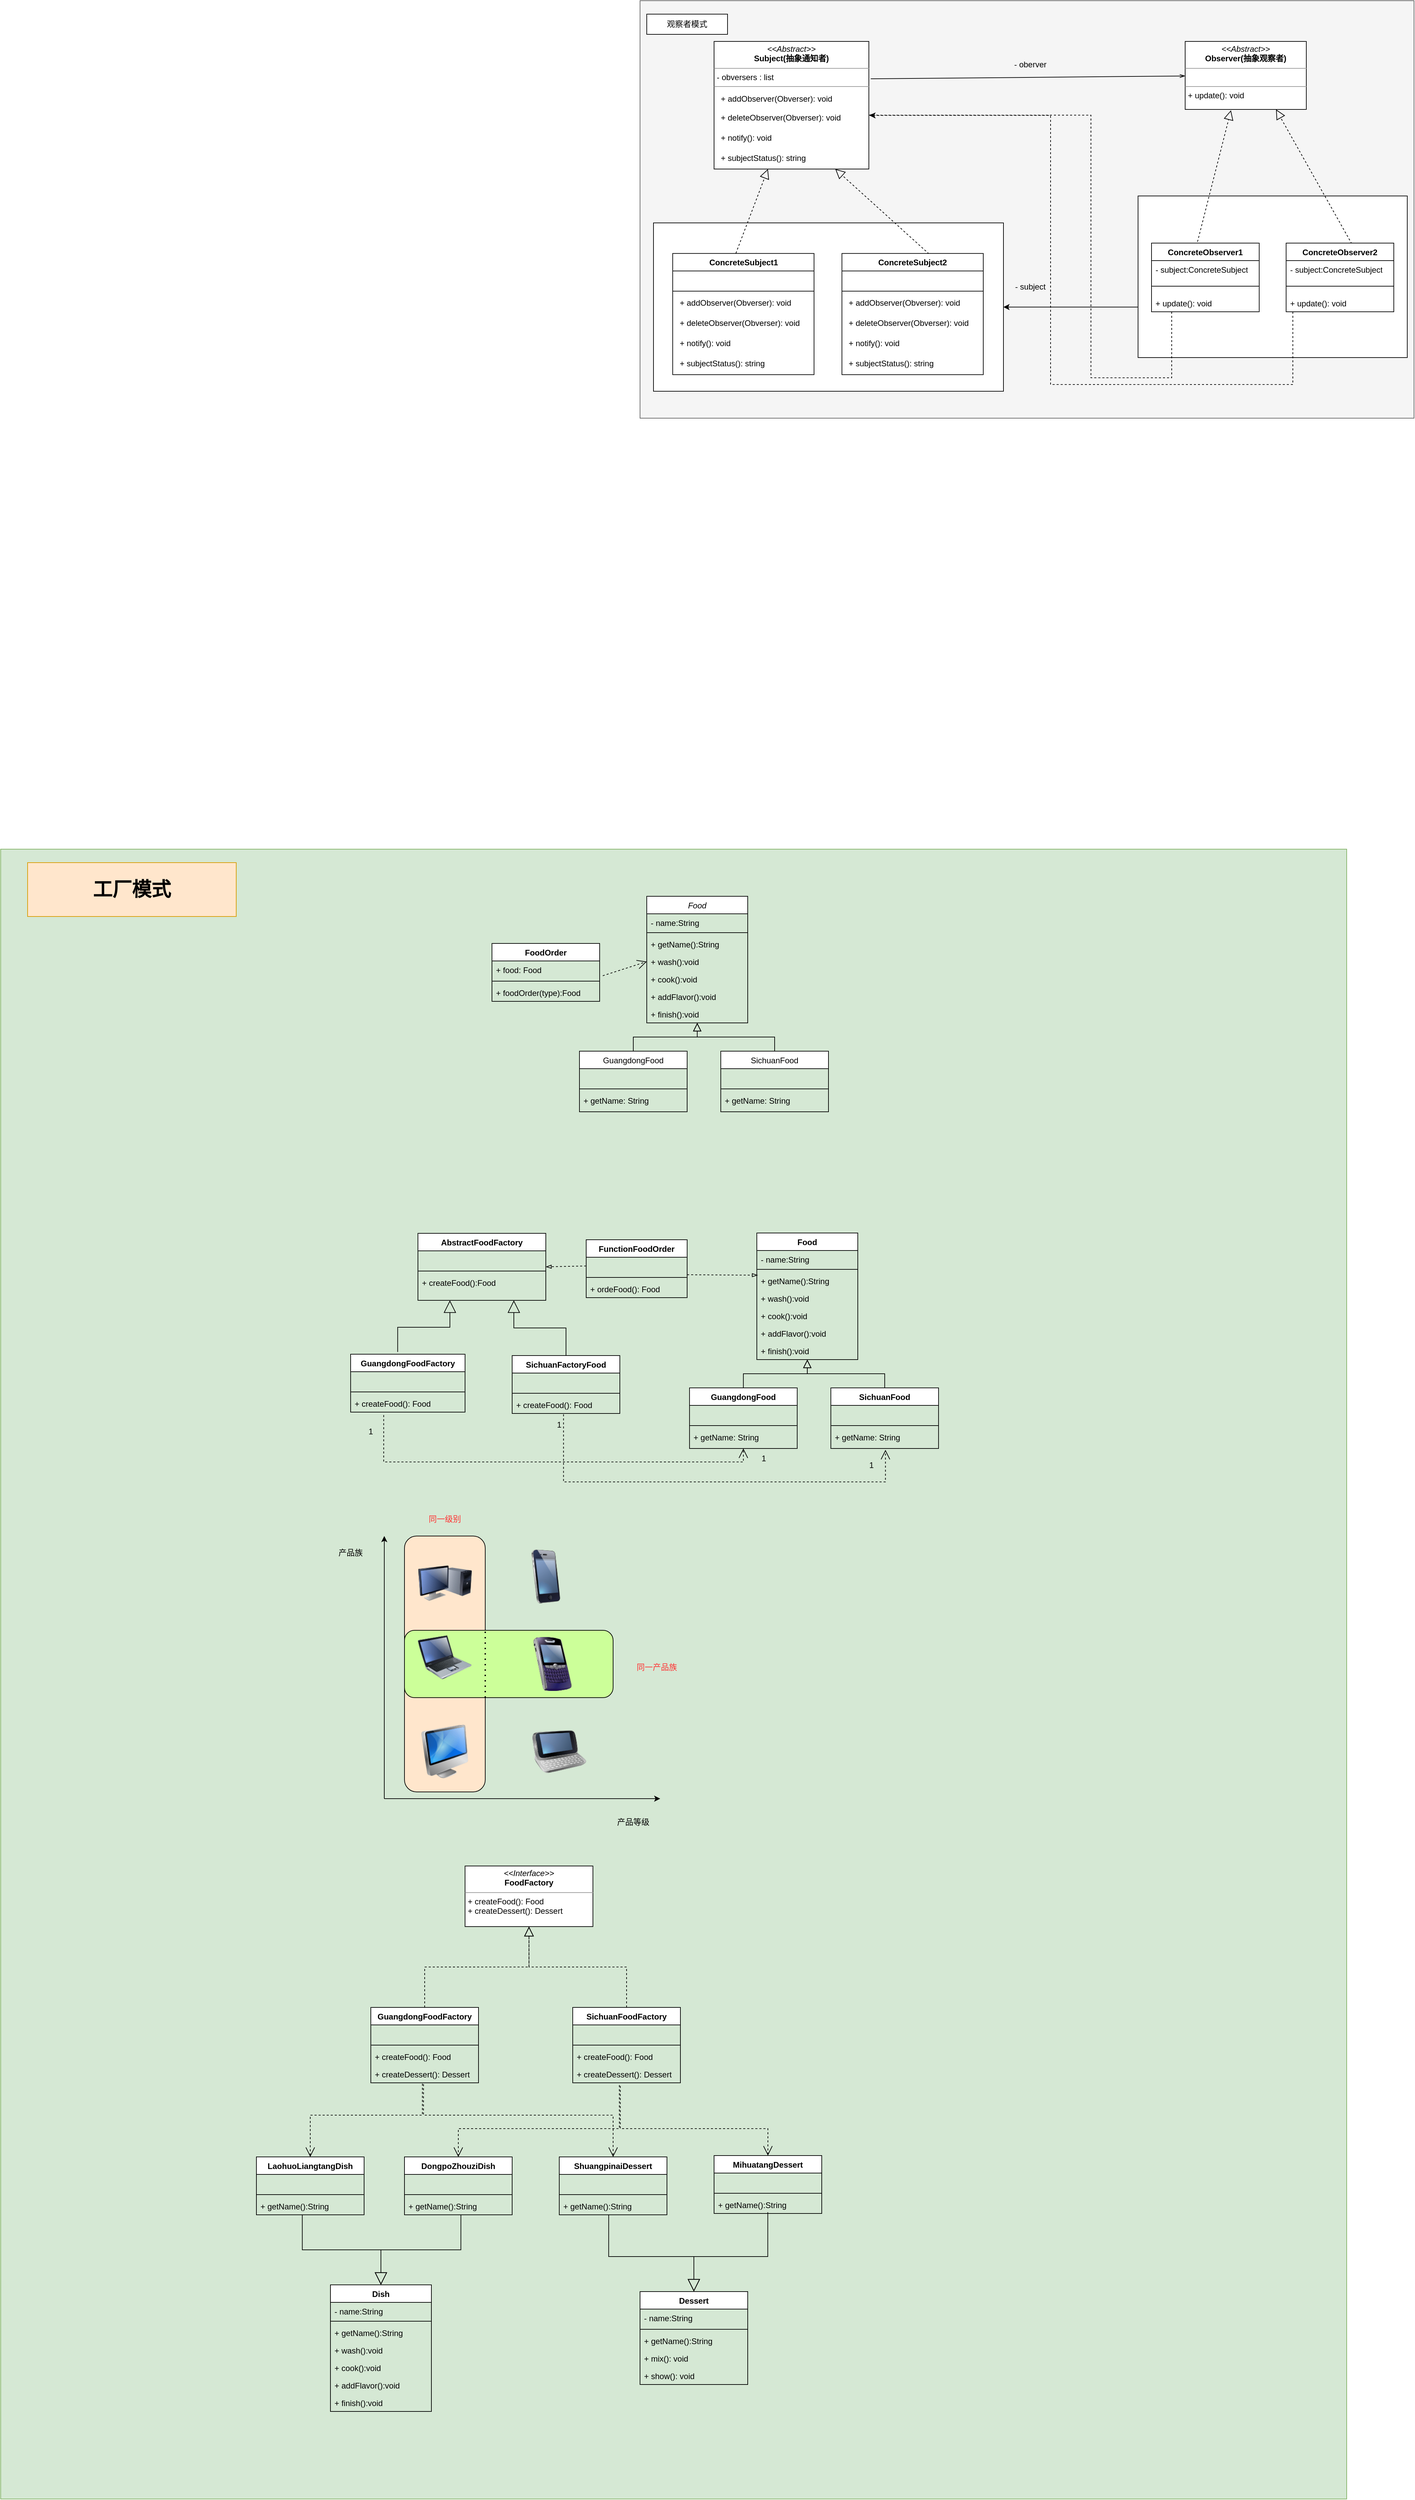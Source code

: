<mxfile version="21.2.0" type="github">
  <diagram id="C5RBs43oDa-KdzZeNtuy" name="Page-1">
    <mxGraphModel dx="963" dy="2909" grid="1" gridSize="10" guides="1" tooltips="1" connect="1" arrows="1" fold="1" page="0" pageScale="1" pageWidth="827" pageHeight="1169" math="0" shadow="0">
      <root>
        <mxCell id="WIyWlLk6GJQsqaUBKTNV-0" />
        <mxCell id="WIyWlLk6GJQsqaUBKTNV-1" parent="WIyWlLk6GJQsqaUBKTNV-0" />
        <mxCell id="SC4jOrR7rek0gvfsnV3B-76" value="" style="rounded=0;whiteSpace=wrap;html=1;fillColor=#f5f5f5;fontColor=#333333;strokeColor=#666666;movable=1;resizable=1;rotatable=1;deletable=1;editable=1;locked=0;connectable=1;" parent="WIyWlLk6GJQsqaUBKTNV-1" vertex="1">
          <mxGeometry x="1730" y="-1650" width="1150" height="620" as="geometry" />
        </mxCell>
        <mxCell id="Sa0io9JHz4hgqsKFcTRu-2" value="" style="rounded=0;whiteSpace=wrap;html=1;" vertex="1" parent="WIyWlLk6GJQsqaUBKTNV-1">
          <mxGeometry x="2470" y="-1360" width="400" height="240" as="geometry" />
        </mxCell>
        <mxCell id="Sa0io9JHz4hgqsKFcTRu-1" value="" style="rounded=0;whiteSpace=wrap;html=1;movable=1;resizable=1;rotatable=1;deletable=1;editable=1;locked=0;connectable=1;" vertex="1" parent="WIyWlLk6GJQsqaUBKTNV-1">
          <mxGeometry x="1750" y="-1320" width="520" height="250" as="geometry" />
        </mxCell>
        <mxCell id="SC4jOrR7rek0gvfsnV3B-1" value="" style="rounded=0;whiteSpace=wrap;html=1;fillColor=#d5e8d4;strokeColor=#82b366;" parent="WIyWlLk6GJQsqaUBKTNV-1" vertex="1">
          <mxGeometry x="780" y="-390" width="2000" height="2450" as="geometry" />
        </mxCell>
        <mxCell id="E6uQrEqXwqY0D4v9G9D3-56" value="" style="rounded=1;whiteSpace=wrap;html=1;fillColor=#FFE6CC;" parent="WIyWlLk6GJQsqaUBKTNV-1" vertex="1">
          <mxGeometry x="1380" y="630" width="120" height="380" as="geometry" />
        </mxCell>
        <mxCell id="E6uQrEqXwqY0D4v9G9D3-57" value="" style="rounded=1;whiteSpace=wrap;html=1;labelBackgroundColor=none;fillColor=#CCFF99;strokeColor=#000000;" parent="WIyWlLk6GJQsqaUBKTNV-1" vertex="1">
          <mxGeometry x="1380" y="770" width="310" height="100" as="geometry" />
        </mxCell>
        <mxCell id="zkfFHV4jXpPFQw0GAbJ--0" value="Food" style="swimlane;fontStyle=1;align=center;verticalAlign=top;childLayout=stackLayout;horizontal=1;startSize=26;horizontalStack=0;resizeParent=1;resizeLast=0;collapsible=1;marginBottom=0;rounded=0;shadow=0;strokeWidth=1;" parent="WIyWlLk6GJQsqaUBKTNV-1" vertex="1">
          <mxGeometry x="1903.55" y="180" width="150" height="188" as="geometry">
            <mxRectangle x="220" y="120" width="160" height="26" as="alternateBounds" />
          </mxGeometry>
        </mxCell>
        <mxCell id="zkfFHV4jXpPFQw0GAbJ--3" value="- name:String&#xa;" style="text;align=left;verticalAlign=top;spacingLeft=4;spacingRight=4;overflow=hidden;rotatable=0;points=[[0,0.5],[1,0.5]];portConstraint=eastwest;rounded=0;shadow=0;html=0;" parent="zkfFHV4jXpPFQw0GAbJ--0" vertex="1">
          <mxGeometry y="26" width="150" height="24" as="geometry" />
        </mxCell>
        <mxCell id="zkfFHV4jXpPFQw0GAbJ--4" value="" style="line;html=1;strokeWidth=1;align=left;verticalAlign=middle;spacingTop=-1;spacingLeft=3;spacingRight=3;rotatable=0;labelPosition=right;points=[];portConstraint=eastwest;" parent="zkfFHV4jXpPFQw0GAbJ--0" vertex="1">
          <mxGeometry y="50" width="150" height="8" as="geometry" />
        </mxCell>
        <mxCell id="czdXZG-f5GIGWPh2QJbe-0" value="+ getName():String" style="text;align=left;verticalAlign=top;spacingLeft=4;spacingRight=4;overflow=hidden;rotatable=0;points=[[0,0.5],[1,0.5]];portConstraint=eastwest;rounded=0;shadow=0;html=0;" parent="zkfFHV4jXpPFQw0GAbJ--0" vertex="1">
          <mxGeometry y="58" width="150" height="26" as="geometry" />
        </mxCell>
        <mxCell id="czdXZG-f5GIGWPh2QJbe-1" value="+ wash():void" style="text;align=left;verticalAlign=top;spacingLeft=4;spacingRight=4;overflow=hidden;rotatable=0;points=[[0,0.5],[1,0.5]];portConstraint=eastwest;rounded=0;shadow=0;html=0;" parent="zkfFHV4jXpPFQw0GAbJ--0" vertex="1">
          <mxGeometry y="84" width="150" height="26" as="geometry" />
        </mxCell>
        <mxCell id="czdXZG-f5GIGWPh2QJbe-2" value="+ cook():void" style="text;align=left;verticalAlign=top;spacingLeft=4;spacingRight=4;overflow=hidden;rotatable=0;points=[[0,0.5],[1,0.5]];portConstraint=eastwest;rounded=0;shadow=0;html=0;" parent="zkfFHV4jXpPFQw0GAbJ--0" vertex="1">
          <mxGeometry y="110" width="150" height="26" as="geometry" />
        </mxCell>
        <mxCell id="czdXZG-f5GIGWPh2QJbe-7" value="+ addFlavor():void" style="text;align=left;verticalAlign=top;spacingLeft=4;spacingRight=4;overflow=hidden;rotatable=0;points=[[0,0.5],[1,0.5]];portConstraint=eastwest;rounded=0;shadow=0;html=0;" parent="zkfFHV4jXpPFQw0GAbJ--0" vertex="1">
          <mxGeometry y="136" width="150" height="26" as="geometry" />
        </mxCell>
        <mxCell id="czdXZG-f5GIGWPh2QJbe-26" value="+ finish():void" style="text;align=left;verticalAlign=top;spacingLeft=4;spacingRight=4;overflow=hidden;rotatable=0;points=[[0,0.5],[1,0.5]];portConstraint=eastwest;rounded=0;shadow=0;html=0;" parent="zkfFHV4jXpPFQw0GAbJ--0" vertex="1">
          <mxGeometry y="162" width="150" height="26" as="geometry" />
        </mxCell>
        <mxCell id="zkfFHV4jXpPFQw0GAbJ--6" value="GuangdongFood" style="swimlane;fontStyle=1;align=center;verticalAlign=top;childLayout=stackLayout;horizontal=1;startSize=26;horizontalStack=0;resizeParent=1;resizeLast=0;collapsible=1;marginBottom=0;rounded=0;shadow=0;strokeWidth=1;" parent="WIyWlLk6GJQsqaUBKTNV-1" vertex="1">
          <mxGeometry x="1803.55" y="410" width="160" height="90" as="geometry">
            <mxRectangle x="130" y="380" width="160" height="26" as="alternateBounds" />
          </mxGeometry>
        </mxCell>
        <mxCell id="zkfFHV4jXpPFQw0GAbJ--7" value=" " style="text;align=left;verticalAlign=top;spacingLeft=4;spacingRight=4;overflow=hidden;rotatable=0;points=[[0,0.5],[1,0.5]];portConstraint=eastwest;" parent="zkfFHV4jXpPFQw0GAbJ--6" vertex="1">
          <mxGeometry y="26" width="160" height="26" as="geometry" />
        </mxCell>
        <mxCell id="zkfFHV4jXpPFQw0GAbJ--9" value="" style="line;html=1;strokeWidth=1;align=left;verticalAlign=middle;spacingTop=-1;spacingLeft=3;spacingRight=3;rotatable=0;labelPosition=right;points=[];portConstraint=eastwest;" parent="zkfFHV4jXpPFQw0GAbJ--6" vertex="1">
          <mxGeometry y="52" width="160" height="8" as="geometry" />
        </mxCell>
        <mxCell id="czdXZG-f5GIGWPh2QJbe-24" value="+ getName: String" style="text;strokeColor=none;fillColor=none;align=left;verticalAlign=top;spacingLeft=4;spacingRight=4;overflow=hidden;rotatable=0;points=[[0,0.5],[1,0.5]];portConstraint=eastwest;" parent="zkfFHV4jXpPFQw0GAbJ--6" vertex="1">
          <mxGeometry y="60" width="160" height="26" as="geometry" />
        </mxCell>
        <mxCell id="zkfFHV4jXpPFQw0GAbJ--12" value="" style="endArrow=block;endSize=10;endFill=0;shadow=0;strokeWidth=1;rounded=0;edgeStyle=elbowEdgeStyle;elbow=vertical;" parent="WIyWlLk6GJQsqaUBKTNV-1" source="zkfFHV4jXpPFQw0GAbJ--6" target="zkfFHV4jXpPFQw0GAbJ--0" edge="1">
          <mxGeometry width="160" relative="1" as="geometry">
            <mxPoint x="1883.55" y="263" as="sourcePoint" />
            <mxPoint x="1883.55" y="263" as="targetPoint" />
          </mxGeometry>
        </mxCell>
        <mxCell id="zkfFHV4jXpPFQw0GAbJ--13" value="SichuanFood" style="swimlane;fontStyle=1;align=center;verticalAlign=top;childLayout=stackLayout;horizontal=1;startSize=26;horizontalStack=0;resizeParent=1;resizeLast=0;collapsible=1;marginBottom=0;rounded=0;shadow=0;strokeWidth=1;" parent="WIyWlLk6GJQsqaUBKTNV-1" vertex="1">
          <mxGeometry x="2013.55" y="410" width="160" height="90" as="geometry">
            <mxRectangle x="340" y="380" width="170" height="26" as="alternateBounds" />
          </mxGeometry>
        </mxCell>
        <mxCell id="zkfFHV4jXpPFQw0GAbJ--14" value=" " style="text;align=left;verticalAlign=top;spacingLeft=4;spacingRight=4;overflow=hidden;rotatable=0;points=[[0,0.5],[1,0.5]];portConstraint=eastwest;" parent="zkfFHV4jXpPFQw0GAbJ--13" vertex="1">
          <mxGeometry y="26" width="160" height="26" as="geometry" />
        </mxCell>
        <mxCell id="zkfFHV4jXpPFQw0GAbJ--15" value="" style="line;html=1;strokeWidth=1;align=left;verticalAlign=middle;spacingTop=-1;spacingLeft=3;spacingRight=3;rotatable=0;labelPosition=right;points=[];portConstraint=eastwest;" parent="zkfFHV4jXpPFQw0GAbJ--13" vertex="1">
          <mxGeometry y="52" width="160" height="8" as="geometry" />
        </mxCell>
        <mxCell id="czdXZG-f5GIGWPh2QJbe-25" value="+ getName: String" style="text;strokeColor=none;fillColor=none;align=left;verticalAlign=top;spacingLeft=4;spacingRight=4;overflow=hidden;rotatable=0;points=[[0,0.5],[1,0.5]];portConstraint=eastwest;" parent="zkfFHV4jXpPFQw0GAbJ--13" vertex="1">
          <mxGeometry y="60" width="160" height="26" as="geometry" />
        </mxCell>
        <mxCell id="zkfFHV4jXpPFQw0GAbJ--16" value="" style="endArrow=block;endSize=10;endFill=0;shadow=0;strokeWidth=1;rounded=0;edgeStyle=elbowEdgeStyle;elbow=vertical;" parent="WIyWlLk6GJQsqaUBKTNV-1" source="zkfFHV4jXpPFQw0GAbJ--13" target="zkfFHV4jXpPFQw0GAbJ--0" edge="1">
          <mxGeometry width="160" relative="1" as="geometry">
            <mxPoint x="1893.55" y="433" as="sourcePoint" />
            <mxPoint x="1993.55" y="331" as="targetPoint" />
          </mxGeometry>
        </mxCell>
        <mxCell id="zkfFHV4jXpPFQw0GAbJ--17" value="AbstractFoodFactory" style="swimlane;fontStyle=1;align=center;verticalAlign=top;childLayout=stackLayout;horizontal=1;startSize=26;horizontalStack=0;resizeParent=1;resizeLast=0;collapsible=1;marginBottom=0;rounded=0;shadow=0;strokeWidth=1;" parent="WIyWlLk6GJQsqaUBKTNV-1" vertex="1">
          <mxGeometry x="1400" y="180.5" width="190" height="99.5" as="geometry">
            <mxRectangle x="550" y="140" width="160" height="26" as="alternateBounds" />
          </mxGeometry>
        </mxCell>
        <mxCell id="czdXZG-f5GIGWPh2QJbe-21" value=" " style="text;strokeColor=none;fillColor=none;align=left;verticalAlign=top;spacingLeft=4;spacingRight=4;overflow=hidden;rotatable=0;points=[[0,0.5],[1,0.5]];portConstraint=eastwest;" parent="zkfFHV4jXpPFQw0GAbJ--17" vertex="1">
          <mxGeometry y="26" width="190" height="26" as="geometry" />
        </mxCell>
        <mxCell id="zkfFHV4jXpPFQw0GAbJ--23" value="" style="line;html=1;strokeWidth=1;align=left;verticalAlign=middle;spacingTop=-1;spacingLeft=3;spacingRight=3;rotatable=0;labelPosition=right;points=[];portConstraint=eastwest;" parent="zkfFHV4jXpPFQw0GAbJ--17" vertex="1">
          <mxGeometry y="52" width="190" height="8" as="geometry" />
        </mxCell>
        <mxCell id="zkfFHV4jXpPFQw0GAbJ--25" value="+ createFood():Food" style="text;align=left;verticalAlign=top;spacingLeft=4;spacingRight=4;overflow=hidden;rotatable=0;points=[[0,0.5],[1,0.5]];portConstraint=eastwest;" parent="zkfFHV4jXpPFQw0GAbJ--17" vertex="1">
          <mxGeometry y="60" width="190" height="26" as="geometry" />
        </mxCell>
        <mxCell id="czdXZG-f5GIGWPh2QJbe-8" value="" style="endArrow=blockThin;html=1;rounded=0;dashed=1;endFill=0;exitX=0;exitY=0.5;exitDx=0;exitDy=0;entryX=1;entryY=0.5;entryDx=0;entryDy=0;" parent="WIyWlLk6GJQsqaUBKTNV-1" source="czdXZG-f5GIGWPh2QJbe-22" target="zkfFHV4jXpPFQw0GAbJ--17" edge="1">
          <mxGeometry width="50" height="50" relative="1" as="geometry">
            <mxPoint x="1840" y="270" as="sourcePoint" />
            <mxPoint x="1850" y="350" as="targetPoint" />
          </mxGeometry>
        </mxCell>
        <mxCell id="czdXZG-f5GIGWPh2QJbe-17" value="FunctionFoodOrder" style="swimlane;fontStyle=1;align=center;verticalAlign=top;childLayout=stackLayout;horizontal=1;startSize=26;horizontalStack=0;resizeParent=1;resizeParentMax=0;resizeLast=0;collapsible=1;marginBottom=0;" parent="WIyWlLk6GJQsqaUBKTNV-1" vertex="1">
          <mxGeometry x="1650" y="190" width="150" height="86" as="geometry" />
        </mxCell>
        <mxCell id="czdXZG-f5GIGWPh2QJbe-22" value=" " style="text;strokeColor=none;fillColor=none;align=left;verticalAlign=top;spacingLeft=4;spacingRight=4;overflow=hidden;rotatable=0;points=[[0,0.5],[1,0.5]];portConstraint=eastwest;" parent="czdXZG-f5GIGWPh2QJbe-17" vertex="1">
          <mxGeometry y="26" width="150" height="26" as="geometry" />
        </mxCell>
        <mxCell id="czdXZG-f5GIGWPh2QJbe-19" value="" style="line;strokeWidth=1;fillColor=none;align=left;verticalAlign=middle;spacingTop=-1;spacingLeft=3;spacingRight=3;rotatable=0;labelPosition=right;points=[];portConstraint=eastwest;strokeColor=inherit;" parent="czdXZG-f5GIGWPh2QJbe-17" vertex="1">
          <mxGeometry y="52" width="150" height="8" as="geometry" />
        </mxCell>
        <mxCell id="czdXZG-f5GIGWPh2QJbe-20" value="+ ordeFood(): Food" style="text;strokeColor=none;fillColor=none;align=left;verticalAlign=top;spacingLeft=4;spacingRight=4;overflow=hidden;rotatable=0;points=[[0,0.5],[1,0.5]];portConstraint=eastwest;" parent="czdXZG-f5GIGWPh2QJbe-17" vertex="1">
          <mxGeometry y="60" width="150" height="26" as="geometry" />
        </mxCell>
        <mxCell id="czdXZG-f5GIGWPh2QJbe-23" value="" style="endArrow=blockThin;html=1;rounded=0;dashed=1;endFill=0;exitX=1.043;exitY=0.615;exitDx=0;exitDy=0;exitPerimeter=0;entryX=0.009;entryY=0.179;entryDx=0;entryDy=0;entryPerimeter=0;" parent="WIyWlLk6GJQsqaUBKTNV-1" target="czdXZG-f5GIGWPh2QJbe-0" edge="1">
          <mxGeometry width="50" height="50" relative="1" as="geometry">
            <mxPoint x="1800" y="241.99" as="sourcePoint" />
            <mxPoint x="1623.55" y="360" as="targetPoint" />
          </mxGeometry>
        </mxCell>
        <mxCell id="E6uQrEqXwqY0D4v9G9D3-0" value="Food" style="swimlane;fontStyle=2;align=center;verticalAlign=top;childLayout=stackLayout;horizontal=1;startSize=26;horizontalStack=0;resizeParent=1;resizeLast=0;collapsible=1;marginBottom=0;rounded=0;shadow=0;strokeWidth=1;" parent="WIyWlLk6GJQsqaUBKTNV-1" vertex="1">
          <mxGeometry x="1740" y="-320" width="150" height="188" as="geometry">
            <mxRectangle x="220" y="120" width="160" height="26" as="alternateBounds" />
          </mxGeometry>
        </mxCell>
        <mxCell id="E6uQrEqXwqY0D4v9G9D3-1" value="- name:String&#xa;" style="text;align=left;verticalAlign=top;spacingLeft=4;spacingRight=4;overflow=hidden;rotatable=0;points=[[0,0.5],[1,0.5]];portConstraint=eastwest;rounded=0;shadow=0;html=0;" parent="E6uQrEqXwqY0D4v9G9D3-0" vertex="1">
          <mxGeometry y="26" width="150" height="24" as="geometry" />
        </mxCell>
        <mxCell id="E6uQrEqXwqY0D4v9G9D3-2" value="" style="line;html=1;strokeWidth=1;align=left;verticalAlign=middle;spacingTop=-1;spacingLeft=3;spacingRight=3;rotatable=0;labelPosition=right;points=[];portConstraint=eastwest;" parent="E6uQrEqXwqY0D4v9G9D3-0" vertex="1">
          <mxGeometry y="50" width="150" height="8" as="geometry" />
        </mxCell>
        <mxCell id="E6uQrEqXwqY0D4v9G9D3-3" value="+ getName():String" style="text;align=left;verticalAlign=top;spacingLeft=4;spacingRight=4;overflow=hidden;rotatable=0;points=[[0,0.5],[1,0.5]];portConstraint=eastwest;rounded=0;shadow=0;html=0;" parent="E6uQrEqXwqY0D4v9G9D3-0" vertex="1">
          <mxGeometry y="58" width="150" height="26" as="geometry" />
        </mxCell>
        <mxCell id="E6uQrEqXwqY0D4v9G9D3-4" value="+ wash():void" style="text;align=left;verticalAlign=top;spacingLeft=4;spacingRight=4;overflow=hidden;rotatable=0;points=[[0,0.5],[1,0.5]];portConstraint=eastwest;rounded=0;shadow=0;html=0;" parent="E6uQrEqXwqY0D4v9G9D3-0" vertex="1">
          <mxGeometry y="84" width="150" height="26" as="geometry" />
        </mxCell>
        <mxCell id="E6uQrEqXwqY0D4v9G9D3-5" value="+ cook():void" style="text;align=left;verticalAlign=top;spacingLeft=4;spacingRight=4;overflow=hidden;rotatable=0;points=[[0,0.5],[1,0.5]];portConstraint=eastwest;rounded=0;shadow=0;html=0;" parent="E6uQrEqXwqY0D4v9G9D3-0" vertex="1">
          <mxGeometry y="110" width="150" height="26" as="geometry" />
        </mxCell>
        <mxCell id="E6uQrEqXwqY0D4v9G9D3-6" value="+ addFlavor():void" style="text;align=left;verticalAlign=top;spacingLeft=4;spacingRight=4;overflow=hidden;rotatable=0;points=[[0,0.5],[1,0.5]];portConstraint=eastwest;rounded=0;shadow=0;html=0;" parent="E6uQrEqXwqY0D4v9G9D3-0" vertex="1">
          <mxGeometry y="136" width="150" height="26" as="geometry" />
        </mxCell>
        <mxCell id="E6uQrEqXwqY0D4v9G9D3-7" value="+ finish():void" style="text;align=left;verticalAlign=top;spacingLeft=4;spacingRight=4;overflow=hidden;rotatable=0;points=[[0,0.5],[1,0.5]];portConstraint=eastwest;rounded=0;shadow=0;html=0;" parent="E6uQrEqXwqY0D4v9G9D3-0" vertex="1">
          <mxGeometry y="162" width="150" height="26" as="geometry" />
        </mxCell>
        <mxCell id="E6uQrEqXwqY0D4v9G9D3-8" value="GuangdongFood" style="swimlane;fontStyle=0;align=center;verticalAlign=top;childLayout=stackLayout;horizontal=1;startSize=26;horizontalStack=0;resizeParent=1;resizeLast=0;collapsible=1;marginBottom=0;rounded=0;shadow=0;strokeWidth=1;" parent="WIyWlLk6GJQsqaUBKTNV-1" vertex="1">
          <mxGeometry x="1640" y="-90" width="160" height="90" as="geometry">
            <mxRectangle x="130" y="380" width="160" height="26" as="alternateBounds" />
          </mxGeometry>
        </mxCell>
        <mxCell id="E6uQrEqXwqY0D4v9G9D3-9" value=" " style="text;align=left;verticalAlign=top;spacingLeft=4;spacingRight=4;overflow=hidden;rotatable=0;points=[[0,0.5],[1,0.5]];portConstraint=eastwest;" parent="E6uQrEqXwqY0D4v9G9D3-8" vertex="1">
          <mxGeometry y="26" width="160" height="26" as="geometry" />
        </mxCell>
        <mxCell id="E6uQrEqXwqY0D4v9G9D3-10" value="" style="line;html=1;strokeWidth=1;align=left;verticalAlign=middle;spacingTop=-1;spacingLeft=3;spacingRight=3;rotatable=0;labelPosition=right;points=[];portConstraint=eastwest;" parent="E6uQrEqXwqY0D4v9G9D3-8" vertex="1">
          <mxGeometry y="52" width="160" height="8" as="geometry" />
        </mxCell>
        <mxCell id="E6uQrEqXwqY0D4v9G9D3-11" value="+ getName: String" style="text;strokeColor=none;fillColor=none;align=left;verticalAlign=top;spacingLeft=4;spacingRight=4;overflow=hidden;rotatable=0;points=[[0,0.5],[1,0.5]];portConstraint=eastwest;" parent="E6uQrEqXwqY0D4v9G9D3-8" vertex="1">
          <mxGeometry y="60" width="160" height="26" as="geometry" />
        </mxCell>
        <mxCell id="E6uQrEqXwqY0D4v9G9D3-12" value="" style="endArrow=block;endSize=10;endFill=0;shadow=0;strokeWidth=1;rounded=0;edgeStyle=elbowEdgeStyle;elbow=vertical;" parent="WIyWlLk6GJQsqaUBKTNV-1" source="E6uQrEqXwqY0D4v9G9D3-8" target="E6uQrEqXwqY0D4v9G9D3-0" edge="1">
          <mxGeometry width="160" relative="1" as="geometry">
            <mxPoint x="1720" y="-237" as="sourcePoint" />
            <mxPoint x="1720" y="-237" as="targetPoint" />
          </mxGeometry>
        </mxCell>
        <mxCell id="E6uQrEqXwqY0D4v9G9D3-13" value="SichuanFood" style="swimlane;fontStyle=0;align=center;verticalAlign=top;childLayout=stackLayout;horizontal=1;startSize=26;horizontalStack=0;resizeParent=1;resizeLast=0;collapsible=1;marginBottom=0;rounded=0;shadow=0;strokeWidth=1;" parent="WIyWlLk6GJQsqaUBKTNV-1" vertex="1">
          <mxGeometry x="1850" y="-90" width="160" height="90" as="geometry">
            <mxRectangle x="340" y="380" width="170" height="26" as="alternateBounds" />
          </mxGeometry>
        </mxCell>
        <mxCell id="E6uQrEqXwqY0D4v9G9D3-14" value=" " style="text;align=left;verticalAlign=top;spacingLeft=4;spacingRight=4;overflow=hidden;rotatable=0;points=[[0,0.5],[1,0.5]];portConstraint=eastwest;" parent="E6uQrEqXwqY0D4v9G9D3-13" vertex="1">
          <mxGeometry y="26" width="160" height="26" as="geometry" />
        </mxCell>
        <mxCell id="E6uQrEqXwqY0D4v9G9D3-15" value="" style="line;html=1;strokeWidth=1;align=left;verticalAlign=middle;spacingTop=-1;spacingLeft=3;spacingRight=3;rotatable=0;labelPosition=right;points=[];portConstraint=eastwest;" parent="E6uQrEqXwqY0D4v9G9D3-13" vertex="1">
          <mxGeometry y="52" width="160" height="8" as="geometry" />
        </mxCell>
        <mxCell id="E6uQrEqXwqY0D4v9G9D3-16" value="+ getName: String" style="text;strokeColor=none;fillColor=none;align=left;verticalAlign=top;spacingLeft=4;spacingRight=4;overflow=hidden;rotatable=0;points=[[0,0.5],[1,0.5]];portConstraint=eastwest;" parent="E6uQrEqXwqY0D4v9G9D3-13" vertex="1">
          <mxGeometry y="60" width="160" height="26" as="geometry" />
        </mxCell>
        <mxCell id="E6uQrEqXwqY0D4v9G9D3-17" value="" style="endArrow=block;endSize=10;endFill=0;shadow=0;strokeWidth=1;rounded=0;edgeStyle=elbowEdgeStyle;elbow=vertical;" parent="WIyWlLk6GJQsqaUBKTNV-1" source="E6uQrEqXwqY0D4v9G9D3-13" target="E6uQrEqXwqY0D4v9G9D3-0" edge="1">
          <mxGeometry width="160" relative="1" as="geometry">
            <mxPoint x="1730" y="-67" as="sourcePoint" />
            <mxPoint x="1830" y="-169" as="targetPoint" />
          </mxGeometry>
        </mxCell>
        <mxCell id="E6uQrEqXwqY0D4v9G9D3-19" value="FoodOrder" style="swimlane;fontStyle=1;align=center;verticalAlign=top;childLayout=stackLayout;horizontal=1;startSize=26;horizontalStack=0;resizeParent=1;resizeParentMax=0;resizeLast=0;collapsible=1;marginBottom=0;" parent="WIyWlLk6GJQsqaUBKTNV-1" vertex="1">
          <mxGeometry x="1510" y="-250" width="160" height="86" as="geometry" />
        </mxCell>
        <mxCell id="E6uQrEqXwqY0D4v9G9D3-20" value="+ food: Food" style="text;strokeColor=none;fillColor=none;align=left;verticalAlign=top;spacingLeft=4;spacingRight=4;overflow=hidden;rotatable=0;points=[[0,0.5],[1,0.5]];portConstraint=eastwest;" parent="E6uQrEqXwqY0D4v9G9D3-19" vertex="1">
          <mxGeometry y="26" width="160" height="26" as="geometry" />
        </mxCell>
        <mxCell id="E6uQrEqXwqY0D4v9G9D3-21" value="" style="line;strokeWidth=1;fillColor=none;align=left;verticalAlign=middle;spacingTop=-1;spacingLeft=3;spacingRight=3;rotatable=0;labelPosition=right;points=[];portConstraint=eastwest;strokeColor=inherit;" parent="E6uQrEqXwqY0D4v9G9D3-19" vertex="1">
          <mxGeometry y="52" width="160" height="8" as="geometry" />
        </mxCell>
        <mxCell id="E6uQrEqXwqY0D4v9G9D3-22" value="+ foodOrder(type):Food" style="text;strokeColor=none;fillColor=none;align=left;verticalAlign=top;spacingLeft=4;spacingRight=4;overflow=hidden;rotatable=0;points=[[0,0.5],[1,0.5]];portConstraint=eastwest;" parent="E6uQrEqXwqY0D4v9G9D3-19" vertex="1">
          <mxGeometry y="60" width="160" height="26" as="geometry" />
        </mxCell>
        <mxCell id="E6uQrEqXwqY0D4v9G9D3-23" value="" style="endArrow=open;dashed=1;endFill=0;endSize=12;html=1;rounded=0;entryX=0;entryY=0.5;entryDx=0;entryDy=0;exitX=1.029;exitY=0.846;exitDx=0;exitDy=0;exitPerimeter=0;" parent="WIyWlLk6GJQsqaUBKTNV-1" source="E6uQrEqXwqY0D4v9G9D3-20" target="E6uQrEqXwqY0D4v9G9D3-4" edge="1">
          <mxGeometry width="160" relative="1" as="geometry">
            <mxPoint x="1550" y="-240" as="sourcePoint" />
            <mxPoint x="1710" y="-240" as="targetPoint" />
          </mxGeometry>
        </mxCell>
        <mxCell id="E6uQrEqXwqY0D4v9G9D3-24" value="GuangdongFoodFactory" style="swimlane;fontStyle=1;align=center;verticalAlign=top;childLayout=stackLayout;horizontal=1;startSize=26;horizontalStack=0;resizeParent=1;resizeParentMax=0;resizeLast=0;collapsible=1;marginBottom=0;" parent="WIyWlLk6GJQsqaUBKTNV-1" vertex="1">
          <mxGeometry x="1300" y="360" width="170" height="86" as="geometry" />
        </mxCell>
        <mxCell id="E6uQrEqXwqY0D4v9G9D3-25" value=" " style="text;strokeColor=none;fillColor=none;align=left;verticalAlign=top;spacingLeft=4;spacingRight=4;overflow=hidden;rotatable=0;points=[[0,0.5],[1,0.5]];portConstraint=eastwest;" parent="E6uQrEqXwqY0D4v9G9D3-24" vertex="1">
          <mxGeometry y="26" width="170" height="26" as="geometry" />
        </mxCell>
        <mxCell id="E6uQrEqXwqY0D4v9G9D3-26" value="" style="line;strokeWidth=1;fillColor=none;align=left;verticalAlign=middle;spacingTop=-1;spacingLeft=3;spacingRight=3;rotatable=0;labelPosition=right;points=[];portConstraint=eastwest;strokeColor=inherit;" parent="E6uQrEqXwqY0D4v9G9D3-24" vertex="1">
          <mxGeometry y="52" width="170" height="8" as="geometry" />
        </mxCell>
        <mxCell id="E6uQrEqXwqY0D4v9G9D3-27" value="+ createFood(): Food" style="text;strokeColor=none;fillColor=none;align=left;verticalAlign=top;spacingLeft=4;spacingRight=4;overflow=hidden;rotatable=0;points=[[0,0.5],[1,0.5]];portConstraint=eastwest;" parent="E6uQrEqXwqY0D4v9G9D3-24" vertex="1">
          <mxGeometry y="60" width="170" height="26" as="geometry" />
        </mxCell>
        <mxCell id="E6uQrEqXwqY0D4v9G9D3-28" value="SichuanFactoryFood" style="swimlane;fontStyle=1;align=center;verticalAlign=top;childLayout=stackLayout;horizontal=1;startSize=26;horizontalStack=0;resizeParent=1;resizeParentMax=0;resizeLast=0;collapsible=1;marginBottom=0;" parent="WIyWlLk6GJQsqaUBKTNV-1" vertex="1">
          <mxGeometry x="1540" y="362" width="160" height="86" as="geometry" />
        </mxCell>
        <mxCell id="E6uQrEqXwqY0D4v9G9D3-29" value=" " style="text;strokeColor=none;fillColor=none;align=left;verticalAlign=top;spacingLeft=4;spacingRight=4;overflow=hidden;rotatable=0;points=[[0,0.5],[1,0.5]];portConstraint=eastwest;" parent="E6uQrEqXwqY0D4v9G9D3-28" vertex="1">
          <mxGeometry y="26" width="160" height="26" as="geometry" />
        </mxCell>
        <mxCell id="E6uQrEqXwqY0D4v9G9D3-30" value="" style="line;strokeWidth=1;fillColor=none;align=left;verticalAlign=middle;spacingTop=-1;spacingLeft=3;spacingRight=3;rotatable=0;labelPosition=right;points=[];portConstraint=eastwest;strokeColor=inherit;" parent="E6uQrEqXwqY0D4v9G9D3-28" vertex="1">
          <mxGeometry y="52" width="160" height="8" as="geometry" />
        </mxCell>
        <mxCell id="E6uQrEqXwqY0D4v9G9D3-31" value="+ createFood(): Food" style="text;strokeColor=none;fillColor=none;align=left;verticalAlign=top;spacingLeft=4;spacingRight=4;overflow=hidden;rotatable=0;points=[[0,0.5],[1,0.5]];portConstraint=eastwest;" parent="E6uQrEqXwqY0D4v9G9D3-28" vertex="1">
          <mxGeometry y="60" width="160" height="26" as="geometry" />
        </mxCell>
        <mxCell id="E6uQrEqXwqY0D4v9G9D3-32" value="" style="endArrow=block;endSize=16;endFill=0;html=1;rounded=0;exitX=0.5;exitY=0;exitDx=0;exitDy=0;edgeStyle=orthogonalEdgeStyle;entryX=0.75;entryY=1;entryDx=0;entryDy=0;" parent="WIyWlLk6GJQsqaUBKTNV-1" source="E6uQrEqXwqY0D4v9G9D3-28" target="zkfFHV4jXpPFQw0GAbJ--17" edge="1">
          <mxGeometry width="160" relative="1" as="geometry">
            <mxPoint x="1660" y="390" as="sourcePoint" />
            <mxPoint x="1510" y="290" as="targetPoint" />
          </mxGeometry>
        </mxCell>
        <mxCell id="E6uQrEqXwqY0D4v9G9D3-33" value="" style="endArrow=block;endSize=16;endFill=0;html=1;rounded=0;edgeStyle=orthogonalEdgeStyle;exitX=0.411;exitY=-0.039;exitDx=0;exitDy=0;exitPerimeter=0;entryX=0.25;entryY=1;entryDx=0;entryDy=0;" parent="WIyWlLk6GJQsqaUBKTNV-1" source="E6uQrEqXwqY0D4v9G9D3-24" target="zkfFHV4jXpPFQw0GAbJ--17" edge="1">
          <mxGeometry width="160" relative="1" as="geometry">
            <mxPoint x="1380" y="350" as="sourcePoint" />
            <mxPoint x="1470" y="280" as="targetPoint" />
          </mxGeometry>
        </mxCell>
        <mxCell id="E6uQrEqXwqY0D4v9G9D3-34" value="" style="endArrow=open;endSize=12;dashed=1;html=1;rounded=0;edgeStyle=elbowEdgeStyle;entryX=0.5;entryY=1;entryDx=0;entryDy=0;elbow=vertical;exitX=0.289;exitY=1.167;exitDx=0;exitDy=0;exitPerimeter=0;" parent="WIyWlLk6GJQsqaUBKTNV-1" source="E6uQrEqXwqY0D4v9G9D3-27" target="zkfFHV4jXpPFQw0GAbJ--6" edge="1">
          <mxGeometry width="160" relative="1" as="geometry">
            <mxPoint x="1340" y="500" as="sourcePoint" />
            <mxPoint x="1790" y="610" as="targetPoint" />
            <Array as="points">
              <mxPoint x="1770" y="520" />
              <mxPoint x="1570" y="530" />
            </Array>
          </mxGeometry>
        </mxCell>
        <mxCell id="E6uQrEqXwqY0D4v9G9D3-35" value="" style="endArrow=open;endSize=12;dashed=1;html=1;rounded=0;edgeStyle=elbowEdgeStyle;entryX=0.507;entryY=1.231;entryDx=0;entryDy=0;elbow=vertical;exitX=0.477;exitY=1.047;exitDx=0;exitDy=0;exitPerimeter=0;entryPerimeter=0;" parent="WIyWlLk6GJQsqaUBKTNV-1" source="E6uQrEqXwqY0D4v9G9D3-31" target="czdXZG-f5GIGWPh2QJbe-25" edge="1">
          <mxGeometry width="160" relative="1" as="geometry">
            <mxPoint x="1600" y="470.002" as="sourcePoint" />
            <mxPoint x="2135.09" y="509.66" as="targetPoint" />
            <Array as="points">
              <mxPoint x="1815.09" y="549.66" />
            </Array>
          </mxGeometry>
        </mxCell>
        <mxCell id="E6uQrEqXwqY0D4v9G9D3-38" value="1" style="text;html=1;strokeColor=none;fillColor=none;align=center;verticalAlign=middle;whiteSpace=wrap;rounded=0;" parent="WIyWlLk6GJQsqaUBKTNV-1" vertex="1">
          <mxGeometry x="1320" y="460" width="20" height="30" as="geometry" />
        </mxCell>
        <mxCell id="E6uQrEqXwqY0D4v9G9D3-40" value="1" style="text;html=1;strokeColor=none;fillColor=none;align=center;verticalAlign=middle;whiteSpace=wrap;rounded=0;" parent="WIyWlLk6GJQsqaUBKTNV-1" vertex="1">
          <mxGeometry x="1903.55" y="500" width="20" height="30" as="geometry" />
        </mxCell>
        <mxCell id="E6uQrEqXwqY0D4v9G9D3-41" value="1" style="text;html=1;strokeColor=none;fillColor=none;align=center;verticalAlign=middle;whiteSpace=wrap;rounded=0;" parent="WIyWlLk6GJQsqaUBKTNV-1" vertex="1">
          <mxGeometry x="1600" y="450" width="20" height="30" as="geometry" />
        </mxCell>
        <mxCell id="E6uQrEqXwqY0D4v9G9D3-42" value="1" style="text;html=1;strokeColor=none;fillColor=none;align=center;verticalAlign=middle;whiteSpace=wrap;rounded=0;" parent="WIyWlLk6GJQsqaUBKTNV-1" vertex="1">
          <mxGeometry x="2063.55" y="510" width="20" height="30" as="geometry" />
        </mxCell>
        <mxCell id="E6uQrEqXwqY0D4v9G9D3-43" value="" style="endArrow=classic;html=1;rounded=0;elbow=vertical;" parent="WIyWlLk6GJQsqaUBKTNV-1" edge="1">
          <mxGeometry width="50" height="50" relative="1" as="geometry">
            <mxPoint x="1350" y="1020" as="sourcePoint" />
            <mxPoint x="1760" y="1020" as="targetPoint" />
          </mxGeometry>
        </mxCell>
        <mxCell id="E6uQrEqXwqY0D4v9G9D3-46" value="" style="endArrow=classic;html=1;rounded=0;elbow=vertical;" parent="WIyWlLk6GJQsqaUBKTNV-1" edge="1">
          <mxGeometry width="50" height="50" relative="1" as="geometry">
            <mxPoint x="1350" y="1020" as="sourcePoint" />
            <mxPoint x="1350" y="630" as="targetPoint" />
          </mxGeometry>
        </mxCell>
        <mxCell id="E6uQrEqXwqY0D4v9G9D3-47" value="" style="image;html=1;image=img/lib/clip_art/computers/iMac_128x128.png" parent="WIyWlLk6GJQsqaUBKTNV-1" vertex="1">
          <mxGeometry x="1400" y="910" width="80" height="80" as="geometry" />
        </mxCell>
        <mxCell id="E6uQrEqXwqY0D4v9G9D3-48" value="" style="image;html=1;image=img/lib/clip_art/computers/Laptop_128x128.png" parent="WIyWlLk6GJQsqaUBKTNV-1" vertex="1">
          <mxGeometry x="1400" y="770" width="80" height="80" as="geometry" />
        </mxCell>
        <mxCell id="E6uQrEqXwqY0D4v9G9D3-49" value="" style="image;html=1;image=img/lib/clip_art/computers/Monitor_Tower_128x128.png" parent="WIyWlLk6GJQsqaUBKTNV-1" vertex="1">
          <mxGeometry x="1400" y="660" width="80" height="80" as="geometry" />
        </mxCell>
        <mxCell id="E6uQrEqXwqY0D4v9G9D3-50" value="" style="image;html=1;image=img/lib/clip_art/telecommunication/BlackBerry_128x128.png" parent="WIyWlLk6GJQsqaUBKTNV-1" vertex="1">
          <mxGeometry x="1560" y="780" width="80" height="80" as="geometry" />
        </mxCell>
        <mxCell id="E6uQrEqXwqY0D4v9G9D3-51" value="" style="image;html=1;image=img/lib/clip_art/telecommunication/HTC_smartphone_128x128.png" parent="WIyWlLk6GJQsqaUBKTNV-1" vertex="1">
          <mxGeometry x="1570" y="910" width="80" height="80" as="geometry" />
        </mxCell>
        <mxCell id="E6uQrEqXwqY0D4v9G9D3-52" value="" style="image;html=1;image=img/lib/clip_art/telecommunication/iPhone_128x128.png" parent="WIyWlLk6GJQsqaUBKTNV-1" vertex="1">
          <mxGeometry x="1550" y="650" width="80" height="80" as="geometry" />
        </mxCell>
        <mxCell id="E6uQrEqXwqY0D4v9G9D3-53" value="产品族" style="text;html=1;strokeColor=none;fillColor=none;align=center;verticalAlign=middle;whiteSpace=wrap;rounded=0;" parent="WIyWlLk6GJQsqaUBKTNV-1" vertex="1">
          <mxGeometry x="1270" y="640" width="60" height="30" as="geometry" />
        </mxCell>
        <mxCell id="E6uQrEqXwqY0D4v9G9D3-54" value="产品等级" style="text;html=1;strokeColor=none;fillColor=none;align=center;verticalAlign=middle;whiteSpace=wrap;rounded=0;" parent="WIyWlLk6GJQsqaUBKTNV-1" vertex="1">
          <mxGeometry x="1690" y="1040" width="60" height="30" as="geometry" />
        </mxCell>
        <mxCell id="E6uQrEqXwqY0D4v9G9D3-58" value="" style="endArrow=none;dashed=1;html=1;dashPattern=1 3;strokeWidth=2;rounded=0;elbow=vertical;" parent="WIyWlLk6GJQsqaUBKTNV-1" edge="1">
          <mxGeometry width="50" height="50" relative="1" as="geometry">
            <mxPoint x="1500" y="870" as="sourcePoint" />
            <mxPoint x="1500" y="770" as="targetPoint" />
          </mxGeometry>
        </mxCell>
        <mxCell id="E6uQrEqXwqY0D4v9G9D3-59" value="&lt;font color=&quot;#ff3333&quot;&gt;同一级别&lt;/font&gt;" style="text;html=1;strokeColor=none;fillColor=none;align=center;verticalAlign=middle;whiteSpace=wrap;rounded=0;labelBackgroundColor=none;" parent="WIyWlLk6GJQsqaUBKTNV-1" vertex="1">
          <mxGeometry x="1410" y="590" width="60" height="30" as="geometry" />
        </mxCell>
        <mxCell id="E6uQrEqXwqY0D4v9G9D3-60" value="&lt;font color=&quot;#ff3333&quot;&gt;同一产品族&lt;/font&gt;" style="text;html=1;strokeColor=none;fillColor=none;align=center;verticalAlign=middle;whiteSpace=wrap;rounded=0;labelBackgroundColor=none;" parent="WIyWlLk6GJQsqaUBKTNV-1" vertex="1">
          <mxGeometry x="1700" y="810" width="110" height="30" as="geometry" />
        </mxCell>
        <mxCell id="E6uQrEqXwqY0D4v9G9D3-61" value="&lt;p style=&quot;margin:0px;margin-top:4px;text-align:center;&quot;&gt;&lt;i&gt;&amp;lt;&amp;lt;Interface&amp;gt;&amp;gt;&lt;/i&gt;&lt;br&gt;&lt;b&gt;FoodFactory&lt;/b&gt;&lt;/p&gt;&lt;hr size=&quot;1&quot;&gt;&lt;p style=&quot;margin:0px;margin-left:4px;&quot;&gt;&lt;span style=&quot;background-color: initial;&quot;&gt;+ createFood(): Food&lt;/span&gt;&lt;br&gt;&lt;/p&gt;&lt;p style=&quot;margin:0px;margin-left:4px;&quot;&gt;+ createDessert(): Dessert&lt;/p&gt;" style="verticalAlign=top;align=left;overflow=fill;fontSize=12;fontFamily=Helvetica;html=1;labelBackgroundColor=none;strokeColor=#000000;fontColor=#000000;fillColor=#FFFFFF;" parent="WIyWlLk6GJQsqaUBKTNV-1" vertex="1">
          <mxGeometry x="1470" y="1120" width="190" height="90" as="geometry" />
        </mxCell>
        <mxCell id="E6uQrEqXwqY0D4v9G9D3-63" value="" style="endArrow=block;dashed=1;endFill=0;endSize=12;html=1;rounded=0;fontColor=#000000;elbow=vertical;entryX=0.5;entryY=1;entryDx=0;entryDy=0;edgeStyle=orthogonalEdgeStyle;exitX=0.5;exitY=0;exitDx=0;exitDy=0;" parent="WIyWlLk6GJQsqaUBKTNV-1" source="E6uQrEqXwqY0D4v9G9D3-69" target="E6uQrEqXwqY0D4v9G9D3-61" edge="1">
          <mxGeometry width="160" relative="1" as="geometry">
            <mxPoint x="1370" y="1290" as="sourcePoint" />
            <mxPoint x="1500" y="1290" as="targetPoint" />
          </mxGeometry>
        </mxCell>
        <mxCell id="E6uQrEqXwqY0D4v9G9D3-64" value="" style="endArrow=block;dashed=1;endFill=0;endSize=12;html=1;rounded=0;fontColor=#000000;elbow=vertical;entryX=0.5;entryY=1;entryDx=0;entryDy=0;edgeStyle=orthogonalEdgeStyle;exitX=0.5;exitY=0;exitDx=0;exitDy=0;" parent="WIyWlLk6GJQsqaUBKTNV-1" source="E6uQrEqXwqY0D4v9G9D3-73" target="E6uQrEqXwqY0D4v9G9D3-61" edge="1">
          <mxGeometry width="160" relative="1" as="geometry">
            <mxPoint x="1740" y="1310" as="sourcePoint" />
            <mxPoint x="1630" y="1270.0" as="targetPoint" />
            <Array as="points">
              <mxPoint x="1710" y="1270" />
              <mxPoint x="1565" y="1270" />
            </Array>
          </mxGeometry>
        </mxCell>
        <mxCell id="E6uQrEqXwqY0D4v9G9D3-69" value="GuangdongFoodFactory" style="swimlane;fontStyle=1;align=center;verticalAlign=top;childLayout=stackLayout;horizontal=1;startSize=26;horizontalStack=0;resizeParent=1;resizeParentMax=0;resizeLast=0;collapsible=1;marginBottom=0;labelBackgroundColor=none;strokeColor=#000000;fontColor=#000000;fillColor=#FFFFFF;" parent="WIyWlLk6GJQsqaUBKTNV-1" vertex="1">
          <mxGeometry x="1330" y="1330" width="160" height="112" as="geometry" />
        </mxCell>
        <mxCell id="E6uQrEqXwqY0D4v9G9D3-70" value=" " style="text;strokeColor=none;fillColor=none;align=left;verticalAlign=top;spacingLeft=4;spacingRight=4;overflow=hidden;rotatable=0;points=[[0,0.5],[1,0.5]];portConstraint=eastwest;labelBackgroundColor=none;fontColor=#000000;" parent="E6uQrEqXwqY0D4v9G9D3-69" vertex="1">
          <mxGeometry y="26" width="160" height="26" as="geometry" />
        </mxCell>
        <mxCell id="E6uQrEqXwqY0D4v9G9D3-71" value="" style="line;strokeWidth=1;fillColor=none;align=left;verticalAlign=middle;spacingTop=-1;spacingLeft=3;spacingRight=3;rotatable=0;labelPosition=right;points=[];portConstraint=eastwest;strokeColor=inherit;labelBackgroundColor=none;fontColor=#000000;" parent="E6uQrEqXwqY0D4v9G9D3-69" vertex="1">
          <mxGeometry y="52" width="160" height="8" as="geometry" />
        </mxCell>
        <mxCell id="E6uQrEqXwqY0D4v9G9D3-72" value="+ createFood(): Food" style="text;strokeColor=none;fillColor=none;align=left;verticalAlign=top;spacingLeft=4;spacingRight=4;overflow=hidden;rotatable=0;points=[[0,0.5],[1,0.5]];portConstraint=eastwest;labelBackgroundColor=none;fontColor=#000000;" parent="E6uQrEqXwqY0D4v9G9D3-69" vertex="1">
          <mxGeometry y="60" width="160" height="26" as="geometry" />
        </mxCell>
        <mxCell id="E6uQrEqXwqY0D4v9G9D3-124" value="+ createDessert(): Dessert" style="text;strokeColor=none;fillColor=none;align=left;verticalAlign=top;spacingLeft=4;spacingRight=4;overflow=hidden;rotatable=0;points=[[0,0.5],[1,0.5]];portConstraint=eastwest;labelBackgroundColor=none;fontColor=#000000;" parent="E6uQrEqXwqY0D4v9G9D3-69" vertex="1">
          <mxGeometry y="86" width="160" height="26" as="geometry" />
        </mxCell>
        <mxCell id="E6uQrEqXwqY0D4v9G9D3-73" value="SichuanFoodFactory" style="swimlane;fontStyle=1;align=center;verticalAlign=top;childLayout=stackLayout;horizontal=1;startSize=26;horizontalStack=0;resizeParent=1;resizeParentMax=0;resizeLast=0;collapsible=1;marginBottom=0;labelBackgroundColor=none;strokeColor=#000000;fontColor=#000000;fillColor=#FFFFFF;" parent="WIyWlLk6GJQsqaUBKTNV-1" vertex="1">
          <mxGeometry x="1630" y="1330" width="160" height="112" as="geometry" />
        </mxCell>
        <mxCell id="E6uQrEqXwqY0D4v9G9D3-74" value=" " style="text;strokeColor=none;fillColor=none;align=left;verticalAlign=top;spacingLeft=4;spacingRight=4;overflow=hidden;rotatable=0;points=[[0,0.5],[1,0.5]];portConstraint=eastwest;labelBackgroundColor=none;fontColor=#000000;" parent="E6uQrEqXwqY0D4v9G9D3-73" vertex="1">
          <mxGeometry y="26" width="160" height="26" as="geometry" />
        </mxCell>
        <mxCell id="E6uQrEqXwqY0D4v9G9D3-75" value="" style="line;strokeWidth=1;fillColor=none;align=left;verticalAlign=middle;spacingTop=-1;spacingLeft=3;spacingRight=3;rotatable=0;labelPosition=right;points=[];portConstraint=eastwest;strokeColor=inherit;labelBackgroundColor=none;fontColor=#000000;" parent="E6uQrEqXwqY0D4v9G9D3-73" vertex="1">
          <mxGeometry y="52" width="160" height="8" as="geometry" />
        </mxCell>
        <mxCell id="E6uQrEqXwqY0D4v9G9D3-125" value="+ createFood(): Food" style="text;strokeColor=none;fillColor=none;align=left;verticalAlign=top;spacingLeft=4;spacingRight=4;overflow=hidden;rotatable=0;points=[[0,0.5],[1,0.5]];portConstraint=eastwest;labelBackgroundColor=none;fontColor=#000000;" parent="E6uQrEqXwqY0D4v9G9D3-73" vertex="1">
          <mxGeometry y="60" width="160" height="26" as="geometry" />
        </mxCell>
        <mxCell id="E6uQrEqXwqY0D4v9G9D3-126" value="+ createDessert(): Dessert" style="text;strokeColor=none;fillColor=none;align=left;verticalAlign=top;spacingLeft=4;spacingRight=4;overflow=hidden;rotatable=0;points=[[0,0.5],[1,0.5]];portConstraint=eastwest;labelBackgroundColor=none;fontColor=#000000;" parent="E6uQrEqXwqY0D4v9G9D3-73" vertex="1">
          <mxGeometry y="86" width="160" height="26" as="geometry" />
        </mxCell>
        <mxCell id="E6uQrEqXwqY0D4v9G9D3-77" value="LaohuoLiangtangDish" style="swimlane;fontStyle=1;align=center;verticalAlign=top;childLayout=stackLayout;horizontal=1;startSize=26;horizontalStack=0;resizeParent=1;resizeParentMax=0;resizeLast=0;collapsible=1;marginBottom=0;labelBackgroundColor=none;strokeColor=#000000;fontColor=#000000;fillColor=#FFFFFF;" parent="WIyWlLk6GJQsqaUBKTNV-1" vertex="1">
          <mxGeometry x="1160" y="1552" width="160" height="86" as="geometry" />
        </mxCell>
        <mxCell id="E6uQrEqXwqY0D4v9G9D3-78" value=" " style="text;strokeColor=none;fillColor=none;align=left;verticalAlign=top;spacingLeft=4;spacingRight=4;overflow=hidden;rotatable=0;points=[[0,0.5],[1,0.5]];portConstraint=eastwest;labelBackgroundColor=none;fontColor=#000000;" parent="E6uQrEqXwqY0D4v9G9D3-77" vertex="1">
          <mxGeometry y="26" width="160" height="26" as="geometry" />
        </mxCell>
        <mxCell id="E6uQrEqXwqY0D4v9G9D3-79" value="" style="line;strokeWidth=1;fillColor=none;align=left;verticalAlign=middle;spacingTop=-1;spacingLeft=3;spacingRight=3;rotatable=0;labelPosition=right;points=[];portConstraint=eastwest;strokeColor=inherit;labelBackgroundColor=none;fontColor=#000000;" parent="E6uQrEqXwqY0D4v9G9D3-77" vertex="1">
          <mxGeometry y="52" width="160" height="8" as="geometry" />
        </mxCell>
        <mxCell id="E6uQrEqXwqY0D4v9G9D3-117" value="+ getName():String" style="text;align=left;verticalAlign=top;spacingLeft=4;spacingRight=4;overflow=hidden;rotatable=0;points=[[0,0.5],[1,0.5]];portConstraint=eastwest;rounded=0;shadow=0;html=0;" parent="E6uQrEqXwqY0D4v9G9D3-77" vertex="1">
          <mxGeometry y="60" width="160" height="26" as="geometry" />
        </mxCell>
        <mxCell id="E6uQrEqXwqY0D4v9G9D3-81" value="DongpoZhouziDish" style="swimlane;fontStyle=1;align=center;verticalAlign=top;childLayout=stackLayout;horizontal=1;startSize=26;horizontalStack=0;resizeParent=1;resizeParentMax=0;resizeLast=0;collapsible=1;marginBottom=0;labelBackgroundColor=none;strokeColor=#000000;fontColor=#000000;fillColor=#FFFFFF;" parent="WIyWlLk6GJQsqaUBKTNV-1" vertex="1">
          <mxGeometry x="1380" y="1552" width="160" height="86" as="geometry" />
        </mxCell>
        <mxCell id="E6uQrEqXwqY0D4v9G9D3-82" value=" " style="text;strokeColor=none;fillColor=none;align=left;verticalAlign=top;spacingLeft=4;spacingRight=4;overflow=hidden;rotatable=0;points=[[0,0.5],[1,0.5]];portConstraint=eastwest;labelBackgroundColor=none;fontColor=#000000;" parent="E6uQrEqXwqY0D4v9G9D3-81" vertex="1">
          <mxGeometry y="26" width="160" height="26" as="geometry" />
        </mxCell>
        <mxCell id="E6uQrEqXwqY0D4v9G9D3-83" value="" style="line;strokeWidth=1;fillColor=none;align=left;verticalAlign=middle;spacingTop=-1;spacingLeft=3;spacingRight=3;rotatable=0;labelPosition=right;points=[];portConstraint=eastwest;strokeColor=inherit;labelBackgroundColor=none;fontColor=#000000;" parent="E6uQrEqXwqY0D4v9G9D3-81" vertex="1">
          <mxGeometry y="52" width="160" height="8" as="geometry" />
        </mxCell>
        <mxCell id="E6uQrEqXwqY0D4v9G9D3-118" value="+ getName():String" style="text;align=left;verticalAlign=top;spacingLeft=4;spacingRight=4;overflow=hidden;rotatable=0;points=[[0,0.5],[1,0.5]];portConstraint=eastwest;rounded=0;shadow=0;html=0;" parent="E6uQrEqXwqY0D4v9G9D3-81" vertex="1">
          <mxGeometry y="60" width="160" height="26" as="geometry" />
        </mxCell>
        <mxCell id="E6uQrEqXwqY0D4v9G9D3-89" value="ShuangpinaiDessert" style="swimlane;fontStyle=1;align=center;verticalAlign=top;childLayout=stackLayout;horizontal=1;startSize=26;horizontalStack=0;resizeParent=1;resizeParentMax=0;resizeLast=0;collapsible=1;marginBottom=0;labelBackgroundColor=none;strokeColor=#000000;fontColor=#000000;fillColor=#FFFFFF;" parent="WIyWlLk6GJQsqaUBKTNV-1" vertex="1">
          <mxGeometry x="1610" y="1552" width="160" height="86" as="geometry" />
        </mxCell>
        <mxCell id="E6uQrEqXwqY0D4v9G9D3-90" value=" " style="text;strokeColor=none;fillColor=none;align=left;verticalAlign=top;spacingLeft=4;spacingRight=4;overflow=hidden;rotatable=0;points=[[0,0.5],[1,0.5]];portConstraint=eastwest;labelBackgroundColor=none;fontColor=#000000;" parent="E6uQrEqXwqY0D4v9G9D3-89" vertex="1">
          <mxGeometry y="26" width="160" height="26" as="geometry" />
        </mxCell>
        <mxCell id="E6uQrEqXwqY0D4v9G9D3-91" value="" style="line;strokeWidth=1;fillColor=none;align=left;verticalAlign=middle;spacingTop=-1;spacingLeft=3;spacingRight=3;rotatable=0;labelPosition=right;points=[];portConstraint=eastwest;strokeColor=inherit;labelBackgroundColor=none;fontColor=#000000;" parent="E6uQrEqXwqY0D4v9G9D3-89" vertex="1">
          <mxGeometry y="52" width="160" height="8" as="geometry" />
        </mxCell>
        <mxCell id="E6uQrEqXwqY0D4v9G9D3-128" value="+ getName():String" style="text;align=left;verticalAlign=top;spacingLeft=4;spacingRight=4;overflow=hidden;rotatable=0;points=[[0,0.5],[1,0.5]];portConstraint=eastwest;rounded=0;shadow=0;html=0;" parent="E6uQrEqXwqY0D4v9G9D3-89" vertex="1">
          <mxGeometry y="60" width="160" height="26" as="geometry" />
        </mxCell>
        <mxCell id="E6uQrEqXwqY0D4v9G9D3-93" value="MihuatangDessert" style="swimlane;fontStyle=1;align=center;verticalAlign=top;childLayout=stackLayout;horizontal=1;startSize=26;horizontalStack=0;resizeParent=1;resizeParentMax=0;resizeLast=0;collapsible=1;marginBottom=0;labelBackgroundColor=none;strokeColor=#000000;fontColor=#000000;fillColor=#FFFFFF;" parent="WIyWlLk6GJQsqaUBKTNV-1" vertex="1">
          <mxGeometry x="1840" y="1550" width="160" height="86" as="geometry" />
        </mxCell>
        <mxCell id="E6uQrEqXwqY0D4v9G9D3-94" value=" " style="text;strokeColor=none;fillColor=none;align=left;verticalAlign=top;spacingLeft=4;spacingRight=4;overflow=hidden;rotatable=0;points=[[0,0.5],[1,0.5]];portConstraint=eastwest;labelBackgroundColor=none;fontColor=#000000;" parent="E6uQrEqXwqY0D4v9G9D3-93" vertex="1">
          <mxGeometry y="26" width="160" height="26" as="geometry" />
        </mxCell>
        <mxCell id="E6uQrEqXwqY0D4v9G9D3-95" value="" style="line;strokeWidth=1;fillColor=none;align=left;verticalAlign=middle;spacingTop=-1;spacingLeft=3;spacingRight=3;rotatable=0;labelPosition=right;points=[];portConstraint=eastwest;strokeColor=inherit;labelBackgroundColor=none;fontColor=#000000;" parent="E6uQrEqXwqY0D4v9G9D3-93" vertex="1">
          <mxGeometry y="52" width="160" height="8" as="geometry" />
        </mxCell>
        <mxCell id="E6uQrEqXwqY0D4v9G9D3-129" value="+ getName():String" style="text;align=left;verticalAlign=top;spacingLeft=4;spacingRight=4;overflow=hidden;rotatable=0;points=[[0,0.5],[1,0.5]];portConstraint=eastwest;rounded=0;shadow=0;html=0;" parent="E6uQrEqXwqY0D4v9G9D3-93" vertex="1">
          <mxGeometry y="60" width="160" height="26" as="geometry" />
        </mxCell>
        <mxCell id="E6uQrEqXwqY0D4v9G9D3-97" value="Dessert" style="swimlane;fontStyle=1;align=center;verticalAlign=top;childLayout=stackLayout;horizontal=1;startSize=26;horizontalStack=0;resizeParent=1;resizeParentMax=0;resizeLast=0;collapsible=1;marginBottom=0;labelBackgroundColor=none;strokeColor=#000000;fontColor=#000000;fillColor=#FFFFFF;" parent="WIyWlLk6GJQsqaUBKTNV-1" vertex="1">
          <mxGeometry x="1730" y="1752" width="160" height="138" as="geometry" />
        </mxCell>
        <mxCell id="E6uQrEqXwqY0D4v9G9D3-98" value="- name:String&#xa;" style="text;strokeColor=none;fillColor=none;align=left;verticalAlign=top;spacingLeft=4;spacingRight=4;overflow=hidden;rotatable=0;points=[[0,0.5],[1,0.5]];portConstraint=eastwest;labelBackgroundColor=none;fontColor=#000000;" parent="E6uQrEqXwqY0D4v9G9D3-97" vertex="1">
          <mxGeometry y="26" width="160" height="26" as="geometry" />
        </mxCell>
        <mxCell id="E6uQrEqXwqY0D4v9G9D3-99" value="" style="line;strokeWidth=1;fillColor=none;align=left;verticalAlign=middle;spacingTop=-1;spacingLeft=3;spacingRight=3;rotatable=0;labelPosition=right;points=[];portConstraint=eastwest;strokeColor=inherit;labelBackgroundColor=none;fontColor=#000000;" parent="E6uQrEqXwqY0D4v9G9D3-97" vertex="1">
          <mxGeometry y="52" width="160" height="8" as="geometry" />
        </mxCell>
        <mxCell id="E6uQrEqXwqY0D4v9G9D3-109" value="+ getName():String" style="text;align=left;verticalAlign=top;spacingLeft=4;spacingRight=4;overflow=hidden;rotatable=0;points=[[0,0.5],[1,0.5]];portConstraint=eastwest;rounded=0;shadow=0;html=0;" parent="E6uQrEqXwqY0D4v9G9D3-97" vertex="1">
          <mxGeometry y="60" width="160" height="26" as="geometry" />
        </mxCell>
        <mxCell id="E6uQrEqXwqY0D4v9G9D3-100" value="+ mix(): void" style="text;strokeColor=none;fillColor=none;align=left;verticalAlign=top;spacingLeft=4;spacingRight=4;overflow=hidden;rotatable=0;points=[[0,0.5],[1,0.5]];portConstraint=eastwest;labelBackgroundColor=none;fontColor=#000000;" parent="E6uQrEqXwqY0D4v9G9D3-97" vertex="1">
          <mxGeometry y="86" width="160" height="26" as="geometry" />
        </mxCell>
        <mxCell id="E6uQrEqXwqY0D4v9G9D3-110" value="+ show(): void" style="text;strokeColor=none;fillColor=none;align=left;verticalAlign=top;spacingLeft=4;spacingRight=4;overflow=hidden;rotatable=0;points=[[0,0.5],[1,0.5]];portConstraint=eastwest;labelBackgroundColor=none;fontColor=#000000;" parent="E6uQrEqXwqY0D4v9G9D3-97" vertex="1">
          <mxGeometry y="112" width="160" height="26" as="geometry" />
        </mxCell>
        <mxCell id="E6uQrEqXwqY0D4v9G9D3-101" value="Dish" style="swimlane;fontStyle=1;align=center;verticalAlign=top;childLayout=stackLayout;horizontal=1;startSize=26;horizontalStack=0;resizeParent=1;resizeLast=0;collapsible=1;marginBottom=0;rounded=0;shadow=0;strokeWidth=1;" parent="WIyWlLk6GJQsqaUBKTNV-1" vertex="1">
          <mxGeometry x="1270" y="1742" width="150" height="188" as="geometry">
            <mxRectangle x="220" y="120" width="160" height="26" as="alternateBounds" />
          </mxGeometry>
        </mxCell>
        <mxCell id="E6uQrEqXwqY0D4v9G9D3-102" value="- name:String&#xa;" style="text;align=left;verticalAlign=top;spacingLeft=4;spacingRight=4;overflow=hidden;rotatable=0;points=[[0,0.5],[1,0.5]];portConstraint=eastwest;rounded=0;shadow=0;html=0;" parent="E6uQrEqXwqY0D4v9G9D3-101" vertex="1">
          <mxGeometry y="26" width="150" height="24" as="geometry" />
        </mxCell>
        <mxCell id="E6uQrEqXwqY0D4v9G9D3-103" value="" style="line;html=1;strokeWidth=1;align=left;verticalAlign=middle;spacingTop=-1;spacingLeft=3;spacingRight=3;rotatable=0;labelPosition=right;points=[];portConstraint=eastwest;" parent="E6uQrEqXwqY0D4v9G9D3-101" vertex="1">
          <mxGeometry y="50" width="150" height="8" as="geometry" />
        </mxCell>
        <mxCell id="E6uQrEqXwqY0D4v9G9D3-104" value="+ getName():String" style="text;align=left;verticalAlign=top;spacingLeft=4;spacingRight=4;overflow=hidden;rotatable=0;points=[[0,0.5],[1,0.5]];portConstraint=eastwest;rounded=0;shadow=0;html=0;" parent="E6uQrEqXwqY0D4v9G9D3-101" vertex="1">
          <mxGeometry y="58" width="150" height="26" as="geometry" />
        </mxCell>
        <mxCell id="E6uQrEqXwqY0D4v9G9D3-105" value="+ wash():void" style="text;align=left;verticalAlign=top;spacingLeft=4;spacingRight=4;overflow=hidden;rotatable=0;points=[[0,0.5],[1,0.5]];portConstraint=eastwest;rounded=0;shadow=0;html=0;" parent="E6uQrEqXwqY0D4v9G9D3-101" vertex="1">
          <mxGeometry y="84" width="150" height="26" as="geometry" />
        </mxCell>
        <mxCell id="E6uQrEqXwqY0D4v9G9D3-106" value="+ cook():void" style="text;align=left;verticalAlign=top;spacingLeft=4;spacingRight=4;overflow=hidden;rotatable=0;points=[[0,0.5],[1,0.5]];portConstraint=eastwest;rounded=0;shadow=0;html=0;" parent="E6uQrEqXwqY0D4v9G9D3-101" vertex="1">
          <mxGeometry y="110" width="150" height="26" as="geometry" />
        </mxCell>
        <mxCell id="E6uQrEqXwqY0D4v9G9D3-107" value="+ addFlavor():void" style="text;align=left;verticalAlign=top;spacingLeft=4;spacingRight=4;overflow=hidden;rotatable=0;points=[[0,0.5],[1,0.5]];portConstraint=eastwest;rounded=0;shadow=0;html=0;" parent="E6uQrEqXwqY0D4v9G9D3-101" vertex="1">
          <mxGeometry y="136" width="150" height="26" as="geometry" />
        </mxCell>
        <mxCell id="E6uQrEqXwqY0D4v9G9D3-108" value="+ finish():void" style="text;align=left;verticalAlign=top;spacingLeft=4;spacingRight=4;overflow=hidden;rotatable=0;points=[[0,0.5],[1,0.5]];portConstraint=eastwest;rounded=0;shadow=0;html=0;" parent="E6uQrEqXwqY0D4v9G9D3-101" vertex="1">
          <mxGeometry y="162" width="150" height="26" as="geometry" />
        </mxCell>
        <mxCell id="E6uQrEqXwqY0D4v9G9D3-113" value="" style="endArrow=open;endSize=12;dashed=1;html=1;rounded=0;fontColor=#000000;elbow=vertical;entryX=0.5;entryY=0;entryDx=0;entryDy=0;exitX=0.479;exitY=1.046;exitDx=0;exitDy=0;exitPerimeter=0;edgeStyle=orthogonalEdgeStyle;" parent="WIyWlLk6GJQsqaUBKTNV-1" source="E6uQrEqXwqY0D4v9G9D3-124" target="E6uQrEqXwqY0D4v9G9D3-77" edge="1">
          <mxGeometry width="160" relative="1" as="geometry">
            <mxPoint x="1390" y="1460" as="sourcePoint" />
            <mxPoint x="1300" y="1400" as="targetPoint" />
            <Array as="points">
              <mxPoint x="1407" y="1490" />
              <mxPoint x="1240" y="1490" />
            </Array>
          </mxGeometry>
        </mxCell>
        <mxCell id="E6uQrEqXwqY0D4v9G9D3-114" value="" style="endArrow=open;endSize=12;dashed=1;html=1;rounded=0;fontColor=#000000;elbow=vertical;entryX=0.5;entryY=0;entryDx=0;entryDy=0;exitX=0.489;exitY=1.077;exitDx=0;exitDy=0;exitPerimeter=0;edgeStyle=orthogonalEdgeStyle;" parent="WIyWlLk6GJQsqaUBKTNV-1" source="E6uQrEqXwqY0D4v9G9D3-124" target="E6uQrEqXwqY0D4v9G9D3-89" edge="1">
          <mxGeometry width="160" relative="1" as="geometry">
            <mxPoint x="1410" y="1460" as="sourcePoint" />
            <mxPoint x="1220" y="1490" as="targetPoint" />
            <Array as="points">
              <mxPoint x="1408" y="1490" />
              <mxPoint x="1690" y="1490" />
            </Array>
          </mxGeometry>
        </mxCell>
        <mxCell id="E6uQrEqXwqY0D4v9G9D3-115" value="" style="endArrow=open;endSize=12;dashed=1;html=1;rounded=0;fontColor=#000000;elbow=vertical;entryX=0.5;entryY=0;entryDx=0;entryDy=0;exitX=0.433;exitY=1.128;exitDx=0;exitDy=0;exitPerimeter=0;edgeStyle=orthogonalEdgeStyle;" parent="WIyWlLk6GJQsqaUBKTNV-1" source="E6uQrEqXwqY0D4v9G9D3-126" target="E6uQrEqXwqY0D4v9G9D3-81" edge="1">
          <mxGeometry width="160" relative="1" as="geometry">
            <mxPoint x="1698.64" y="1469.534" as="sourcePoint" />
            <mxPoint x="1670" y="1490" as="targetPoint" />
            <Array as="points">
              <mxPoint x="1699" y="1510" />
              <mxPoint x="1460" y="1510" />
            </Array>
          </mxGeometry>
        </mxCell>
        <mxCell id="E6uQrEqXwqY0D4v9G9D3-116" value="" style="endArrow=open;endSize=12;dashed=1;html=1;rounded=0;fontColor=#000000;elbow=vertical;entryX=0.5;entryY=0;entryDx=0;entryDy=0;exitX=0.442;exitY=1.179;exitDx=0;exitDy=0;exitPerimeter=0;edgeStyle=orthogonalEdgeStyle;" parent="WIyWlLk6GJQsqaUBKTNV-1" source="E6uQrEqXwqY0D4v9G9D3-126" target="E6uQrEqXwqY0D4v9G9D3-93" edge="1">
          <mxGeometry width="160" relative="1" as="geometry">
            <mxPoint x="1700.72" y="1472.004" as="sourcePoint" />
            <mxPoint x="1946.64" y="1480" as="targetPoint" />
            <Array as="points">
              <mxPoint x="1701" y="1510" />
              <mxPoint x="1920" y="1510" />
            </Array>
          </mxGeometry>
        </mxCell>
        <mxCell id="E6uQrEqXwqY0D4v9G9D3-119" value="" style="endArrow=block;endSize=16;endFill=0;html=1;rounded=0;fontColor=#000000;elbow=vertical;entryX=0.5;entryY=0;entryDx=0;entryDy=0;exitX=0.524;exitY=1.018;exitDx=0;exitDy=0;exitPerimeter=0;edgeStyle=orthogonalEdgeStyle;" parent="WIyWlLk6GJQsqaUBKTNV-1" source="E6uQrEqXwqY0D4v9G9D3-118" target="E6uQrEqXwqY0D4v9G9D3-101" edge="1">
          <mxGeometry width="160" relative="1" as="geometry">
            <mxPoint x="1610" y="1662" as="sourcePoint" />
            <mxPoint x="1610" y="1722" as="targetPoint" />
          </mxGeometry>
        </mxCell>
        <mxCell id="E6uQrEqXwqY0D4v9G9D3-120" value="" style="endArrow=block;endSize=16;endFill=0;html=1;rounded=0;fontColor=#000000;elbow=vertical;entryX=0.5;entryY=0;entryDx=0;entryDy=0;exitX=0.426;exitY=1.018;exitDx=0;exitDy=0;exitPerimeter=0;edgeStyle=orthogonalEdgeStyle;" parent="WIyWlLk6GJQsqaUBKTNV-1" source="E6uQrEqXwqY0D4v9G9D3-117" target="E6uQrEqXwqY0D4v9G9D3-101" edge="1">
          <mxGeometry width="160" relative="1" as="geometry">
            <mxPoint x="1473.84" y="1648.468" as="sourcePoint" />
            <mxPoint x="1335" y="1752" as="targetPoint" />
          </mxGeometry>
        </mxCell>
        <mxCell id="E6uQrEqXwqY0D4v9G9D3-122" value="" style="endArrow=block;endSize=16;endFill=0;html=1;rounded=0;fontColor=#000000;elbow=vertical;entryX=0.5;entryY=0;entryDx=0;entryDy=0;edgeStyle=orthogonalEdgeStyle;exitX=0.499;exitY=0.926;exitDx=0;exitDy=0;exitPerimeter=0;" parent="WIyWlLk6GJQsqaUBKTNV-1" source="E6uQrEqXwqY0D4v9G9D3-129" target="E6uQrEqXwqY0D4v9G9D3-97" edge="1">
          <mxGeometry width="160" relative="1" as="geometry">
            <mxPoint x="1920" y="1640" as="sourcePoint" />
            <mxPoint x="1820" y="1785.53" as="targetPoint" />
            <Array as="points">
              <mxPoint x="1920" y="1700" />
              <mxPoint x="1810" y="1700" />
            </Array>
          </mxGeometry>
        </mxCell>
        <mxCell id="E6uQrEqXwqY0D4v9G9D3-123" value="" style="endArrow=block;endSize=16;endFill=0;html=1;rounded=0;fontColor=#000000;elbow=vertical;entryX=0.5;entryY=0;entryDx=0;entryDy=0;edgeStyle=orthogonalEdgeStyle;exitX=0.459;exitY=1.005;exitDx=0;exitDy=0;exitPerimeter=0;" parent="WIyWlLk6GJQsqaUBKTNV-1" source="E6uQrEqXwqY0D4v9G9D3-128" target="E6uQrEqXwqY0D4v9G9D3-97" edge="1">
          <mxGeometry width="160" relative="1" as="geometry">
            <mxPoint x="1670" y="1690" as="sourcePoint" />
            <mxPoint x="1820" y="1762" as="targetPoint" />
            <Array as="points">
              <mxPoint x="1683" y="1700" />
              <mxPoint x="1810" y="1700" />
            </Array>
          </mxGeometry>
        </mxCell>
        <mxCell id="SC4jOrR7rek0gvfsnV3B-3" value="&lt;b&gt;&lt;font style=&quot;font-size: 29px;&quot;&gt;工厂模式&lt;/font&gt;&lt;/b&gt;" style="rounded=0;whiteSpace=wrap;html=1;fillColor=#ffe6cc;strokeColor=#d79b00;" parent="WIyWlLk6GJQsqaUBKTNV-1" vertex="1">
          <mxGeometry x="820" y="-370" width="310" height="80" as="geometry" />
        </mxCell>
        <mxCell id="SC4jOrR7rek0gvfsnV3B-8" value="&lt;p style=&quot;margin:0px;margin-top:4px;text-align:center;&quot;&gt;&lt;i&gt;&amp;lt;&amp;lt;Abstract&amp;gt;&amp;gt;&lt;/i&gt;&lt;br&gt;&lt;b&gt;Observer(抽象观察者)&lt;/b&gt;&lt;/p&gt;&lt;hr size=&quot;1&quot;&gt;&lt;p style=&quot;margin:0px;margin-left:4px;&quot;&gt;&lt;br&gt;&lt;/p&gt;&lt;hr size=&quot;1&quot;&gt;&lt;p style=&quot;margin:0px;margin-left:4px;&quot;&gt;+ update(): void&lt;br&gt;&lt;br&gt;&lt;/p&gt;" style="verticalAlign=top;align=left;overflow=fill;fontSize=12;fontFamily=Helvetica;html=1;whiteSpace=wrap;" parent="WIyWlLk6GJQsqaUBKTNV-1" vertex="1">
          <mxGeometry x="2540" y="-1589.5" width="180" height="101" as="geometry" />
        </mxCell>
        <mxCell id="SC4jOrR7rek0gvfsnV3B-41" value="" style="rounded=0;orthogonalLoop=1;jettySize=auto;html=1;endArrow=openThin;endFill=0;exitX=1.012;exitY=0.293;exitDx=0;exitDy=0;exitPerimeter=0;" parent="WIyWlLk6GJQsqaUBKTNV-1" source="SC4jOrR7rek0gvfsnV3B-9" target="SC4jOrR7rek0gvfsnV3B-8" edge="1">
          <mxGeometry relative="1" as="geometry" />
        </mxCell>
        <mxCell id="SC4jOrR7rek0gvfsnV3B-9" value="&lt;p style=&quot;margin:0px;margin-top:4px;text-align:center;&quot;&gt;&lt;i&gt;&amp;lt;&amp;lt;Abstract&amp;gt;&amp;gt;&lt;/i&gt;&lt;br&gt;&lt;b style=&quot;border-color: var(--border-color);&quot;&gt;Subject(&lt;/b&gt;&lt;b&gt;抽象通知者)&lt;/b&gt;&lt;/p&gt;&lt;hr size=&quot;1&quot;&gt;&lt;p style=&quot;margin:0px;margin-left:4px;&quot;&gt;- obversers : list&lt;/p&gt;&lt;hr size=&quot;1&quot;&gt;&lt;p style=&quot;margin:0px;margin-left:4px;&quot;&gt;&lt;br&gt;&lt;/p&gt;" style="verticalAlign=top;align=left;overflow=fill;fontSize=12;fontFamily=Helvetica;html=1;whiteSpace=wrap;" parent="WIyWlLk6GJQsqaUBKTNV-1" vertex="1">
          <mxGeometry x="1840" y="-1589.5" width="230" height="189.5" as="geometry" />
        </mxCell>
        <mxCell id="SC4jOrR7rek0gvfsnV3B-26" value="" style="endArrow=block;dashed=1;endFill=0;endSize=12;html=1;rounded=0;exitX=0.447;exitY=-0.001;exitDx=0;exitDy=0;exitPerimeter=0;entryX=0.348;entryY=1;entryDx=0;entryDy=0;entryPerimeter=0;" parent="WIyWlLk6GJQsqaUBKTNV-1" source="SC4jOrR7rek0gvfsnV3B-34" target="SC4jOrR7rek0gvfsnV3B-9" edge="1">
          <mxGeometry width="160" relative="1" as="geometry">
            <mxPoint x="2009.22" y="-1280.98" as="sourcePoint" />
            <mxPoint x="2006.01" y="-1309.494" as="targetPoint" />
          </mxGeometry>
        </mxCell>
        <mxCell id="SC4jOrR7rek0gvfsnV3B-27" value="" style="endArrow=block;dashed=1;endFill=0;endSize=12;html=1;rounded=0;exitX=0.616;exitY=0.004;exitDx=0;exitDy=0;exitPerimeter=0;entryX=0.783;entryY=1;entryDx=0;entryDy=0;entryPerimeter=0;" parent="WIyWlLk6GJQsqaUBKTNV-1" source="SC4jOrR7rek0gvfsnV3B-63" target="SC4jOrR7rek0gvfsnV3B-9" edge="1">
          <mxGeometry width="160" relative="1" as="geometry">
            <mxPoint x="2230" y="-1282.24" as="sourcePoint" />
            <mxPoint x="2106.06" y="-1310.002" as="targetPoint" />
          </mxGeometry>
        </mxCell>
        <mxCell id="SC4jOrR7rek0gvfsnV3B-28" value="" style="endArrow=block;dashed=1;endFill=0;endSize=12;html=1;rounded=0;exitX=0.61;exitY=0.011;exitDx=0;exitDy=0;entryX=0.75;entryY=1;entryDx=0;entryDy=0;exitPerimeter=0;" parent="WIyWlLk6GJQsqaUBKTNV-1" source="SC4jOrR7rek0gvfsnV3B-47" target="SC4jOrR7rek0gvfsnV3B-8" edge="1">
          <mxGeometry width="160" relative="1" as="geometry">
            <mxPoint x="2730" y="-1410" as="sourcePoint" />
            <mxPoint x="2640" y="-1450" as="targetPoint" />
          </mxGeometry>
        </mxCell>
        <mxCell id="SC4jOrR7rek0gvfsnV3B-29" value="" style="endArrow=block;dashed=1;endFill=0;endSize=12;html=1;rounded=0;exitX=0.418;exitY=0.038;exitDx=0;exitDy=0;exitPerimeter=0;entryX=0.378;entryY=1.012;entryDx=0;entryDy=0;entryPerimeter=0;" parent="WIyWlLk6GJQsqaUBKTNV-1" source="SC4jOrR7rek0gvfsnV3B-42" target="SC4jOrR7rek0gvfsnV3B-8" edge="1">
          <mxGeometry width="160" relative="1" as="geometry">
            <mxPoint x="2505.76" y="-1404.028" as="sourcePoint" />
            <mxPoint x="2593.5" y="-1469" as="targetPoint" />
          </mxGeometry>
        </mxCell>
        <mxCell id="SC4jOrR7rek0gvfsnV3B-34" value="ConcreteSubject1" style="swimlane;fontStyle=1;align=center;verticalAlign=top;childLayout=stackLayout;horizontal=1;startSize=26;horizontalStack=0;resizeParent=1;resizeParentMax=0;resizeLast=0;collapsible=1;marginBottom=0;whiteSpace=wrap;html=1;" parent="WIyWlLk6GJQsqaUBKTNV-1" vertex="1">
          <mxGeometry x="1778.55" y="-1274.68" width="210" height="180" as="geometry" />
        </mxCell>
        <mxCell id="SC4jOrR7rek0gvfsnV3B-35" value="&amp;nbsp;" style="text;strokeColor=none;fillColor=none;align=left;verticalAlign=top;spacingLeft=4;spacingRight=4;overflow=hidden;rotatable=0;points=[[0,0.5],[1,0.5]];portConstraint=eastwest;whiteSpace=wrap;html=1;" parent="SC4jOrR7rek0gvfsnV3B-34" vertex="1">
          <mxGeometry y="26" width="210" height="26" as="geometry" />
        </mxCell>
        <mxCell id="SC4jOrR7rek0gvfsnV3B-36" value="" style="line;strokeWidth=1;fillColor=none;align=left;verticalAlign=middle;spacingTop=-1;spacingLeft=3;spacingRight=3;rotatable=0;labelPosition=right;points=[];portConstraint=eastwest;strokeColor=inherit;" parent="SC4jOrR7rek0gvfsnV3B-34" vertex="1">
          <mxGeometry y="52" width="210" height="8" as="geometry" />
        </mxCell>
        <mxCell id="SC4jOrR7rek0gvfsnV3B-37" value="&lt;p style=&quot;border-color: var(--border-color); margin: 0px 0px 0px 4px;&quot;&gt;+ addObserver(Obverser): void&lt;br style=&quot;border-color: var(--border-color);&quot;&gt;&lt;br&gt;&lt;/p&gt;" style="text;strokeColor=none;fillColor=none;align=left;verticalAlign=top;spacingLeft=4;spacingRight=4;overflow=hidden;rotatable=0;points=[[0,0.5],[1,0.5]];portConstraint=eastwest;whiteSpace=wrap;html=1;" parent="SC4jOrR7rek0gvfsnV3B-34" vertex="1">
          <mxGeometry y="60" width="210" height="30" as="geometry" />
        </mxCell>
        <mxCell id="SC4jOrR7rek0gvfsnV3B-60" value="&lt;p style=&quot;border-color: var(--border-color); margin: 0px 0px 0px 4px;&quot;&gt;+ deleteObserver(Obverser): void&lt;br&gt;&lt;/p&gt;" style="text;strokeColor=none;fillColor=none;align=left;verticalAlign=top;spacingLeft=4;spacingRight=4;overflow=hidden;rotatable=0;points=[[0,0.5],[1,0.5]];portConstraint=eastwest;whiteSpace=wrap;html=1;" parent="SC4jOrR7rek0gvfsnV3B-34" vertex="1">
          <mxGeometry y="90" width="210" height="30" as="geometry" />
        </mxCell>
        <mxCell id="SC4jOrR7rek0gvfsnV3B-61" value="&lt;p style=&quot;border-color: var(--border-color); margin: 0px 0px 0px 4px;&quot;&gt;+ notify(): void&lt;br&gt;&lt;/p&gt;" style="text;strokeColor=none;fillColor=none;align=left;verticalAlign=top;spacingLeft=4;spacingRight=4;overflow=hidden;rotatable=0;points=[[0,0.5],[1,0.5]];portConstraint=eastwest;whiteSpace=wrap;html=1;" parent="SC4jOrR7rek0gvfsnV3B-34" vertex="1">
          <mxGeometry y="120" width="210" height="30" as="geometry" />
        </mxCell>
        <mxCell id="SC4jOrR7rek0gvfsnV3B-62" value="&lt;p style=&quot;border-color: var(--border-color); margin: 0px 0px 0px 4px;&quot;&gt;+ subjectStatus(): string&lt;br&gt;&lt;/p&gt;" style="text;strokeColor=none;fillColor=none;align=left;verticalAlign=top;spacingLeft=4;spacingRight=4;overflow=hidden;rotatable=0;points=[[0,0.5],[1,0.5]];portConstraint=eastwest;whiteSpace=wrap;html=1;" parent="SC4jOrR7rek0gvfsnV3B-34" vertex="1">
          <mxGeometry y="150" width="210" height="30" as="geometry" />
        </mxCell>
        <mxCell id="SC4jOrR7rek0gvfsnV3B-50" value="" style="edgeStyle=orthogonalEdgeStyle;rounded=0;orthogonalLoop=1;jettySize=auto;html=1;dashed=1;endArrow=openThin;endFill=0;" parent="WIyWlLk6GJQsqaUBKTNV-1" source="SC4jOrR7rek0gvfsnV3B-42" target="SC4jOrR7rek0gvfsnV3B-9" edge="1">
          <mxGeometry relative="1" as="geometry">
            <mxPoint x="2350" y="-1480" as="targetPoint" />
            <Array as="points">
              <mxPoint x="2520" y="-1090" />
              <mxPoint x="2400" y="-1090" />
              <mxPoint x="2400" y="-1480" />
            </Array>
          </mxGeometry>
        </mxCell>
        <mxCell id="SC4jOrR7rek0gvfsnV3B-42" value="ConcreteObserver1" style="swimlane;fontStyle=1;align=center;verticalAlign=top;childLayout=stackLayout;horizontal=1;startSize=26;horizontalStack=0;resizeParent=1;resizeParentMax=0;resizeLast=0;collapsible=1;marginBottom=0;whiteSpace=wrap;html=1;" parent="WIyWlLk6GJQsqaUBKTNV-1" vertex="1">
          <mxGeometry x="2490" y="-1290" width="160" height="102" as="geometry">
            <mxRectangle x="2440" y="-1396" width="150" height="30" as="alternateBounds" />
          </mxGeometry>
        </mxCell>
        <mxCell id="SC4jOrR7rek0gvfsnV3B-58" value="- subject:ConcreteSubject" style="text;strokeColor=none;fillColor=none;align=left;verticalAlign=top;spacingLeft=4;spacingRight=4;overflow=hidden;rotatable=0;points=[[0,0.5],[1,0.5]];portConstraint=eastwest;whiteSpace=wrap;html=1;" parent="SC4jOrR7rek0gvfsnV3B-42" vertex="1">
          <mxGeometry y="26" width="160" height="26" as="geometry" />
        </mxCell>
        <mxCell id="SC4jOrR7rek0gvfsnV3B-44" value="" style="line;strokeWidth=1;fillColor=none;align=left;verticalAlign=middle;spacingTop=-1;spacingLeft=3;spacingRight=3;rotatable=0;labelPosition=right;points=[];portConstraint=eastwest;strokeColor=inherit;" parent="SC4jOrR7rek0gvfsnV3B-42" vertex="1">
          <mxGeometry y="52" width="160" height="24" as="geometry" />
        </mxCell>
        <mxCell id="SC4jOrR7rek0gvfsnV3B-45" value="+ update(): void" style="text;strokeColor=none;fillColor=none;align=left;verticalAlign=top;spacingLeft=4;spacingRight=4;overflow=hidden;rotatable=0;points=[[0,0.5],[1,0.5]];portConstraint=eastwest;whiteSpace=wrap;html=1;" parent="SC4jOrR7rek0gvfsnV3B-42" vertex="1">
          <mxGeometry y="76" width="160" height="26" as="geometry" />
        </mxCell>
        <mxCell id="SC4jOrR7rek0gvfsnV3B-75" value="" style="edgeStyle=orthogonalEdgeStyle;rounded=0;orthogonalLoop=1;jettySize=auto;html=1;entryX=1.004;entryY=0.348;entryDx=0;entryDy=0;entryPerimeter=0;dashed=1;" parent="WIyWlLk6GJQsqaUBKTNV-1" source="SC4jOrR7rek0gvfsnV3B-47" target="SC4jOrR7rek0gvfsnV3B-71" edge="1">
          <mxGeometry relative="1" as="geometry">
            <mxPoint x="2860" y="-1169" as="targetPoint" />
            <Array as="points">
              <mxPoint x="2700" y="-1080" />
              <mxPoint x="2340" y="-1080" />
              <mxPoint x="2340" y="-1480" />
            </Array>
          </mxGeometry>
        </mxCell>
        <mxCell id="SC4jOrR7rek0gvfsnV3B-47" value="ConcreteObserver2" style="swimlane;fontStyle=1;align=center;verticalAlign=top;childLayout=stackLayout;horizontal=1;startSize=26;horizontalStack=0;resizeParent=1;resizeParentMax=0;resizeLast=0;collapsible=1;marginBottom=0;whiteSpace=wrap;html=1;" parent="WIyWlLk6GJQsqaUBKTNV-1" vertex="1">
          <mxGeometry x="2690" y="-1290" width="160" height="102" as="geometry" />
        </mxCell>
        <mxCell id="SC4jOrR7rek0gvfsnV3B-59" value="- subject:ConcreteSubject" style="text;strokeColor=none;fillColor=none;align=left;verticalAlign=top;spacingLeft=4;spacingRight=4;overflow=hidden;rotatable=0;points=[[0,0.5],[1,0.5]];portConstraint=eastwest;whiteSpace=wrap;html=1;" parent="SC4jOrR7rek0gvfsnV3B-47" vertex="1">
          <mxGeometry y="26" width="160" height="26" as="geometry" />
        </mxCell>
        <mxCell id="SC4jOrR7rek0gvfsnV3B-48" value="" style="line;strokeWidth=1;fillColor=none;align=left;verticalAlign=middle;spacingTop=-1;spacingLeft=3;spacingRight=3;rotatable=0;labelPosition=right;points=[];portConstraint=eastwest;strokeColor=inherit;" parent="SC4jOrR7rek0gvfsnV3B-47" vertex="1">
          <mxGeometry y="52" width="160" height="24" as="geometry" />
        </mxCell>
        <mxCell id="SC4jOrR7rek0gvfsnV3B-49" value="+ update(): void" style="text;strokeColor=none;fillColor=none;align=left;verticalAlign=top;spacingLeft=4;spacingRight=4;overflow=hidden;rotatable=0;points=[[0,0.5],[1,0.5]];portConstraint=eastwest;whiteSpace=wrap;html=1;" parent="SC4jOrR7rek0gvfsnV3B-47" vertex="1">
          <mxGeometry y="76" width="160" height="26" as="geometry" />
        </mxCell>
        <mxCell id="SC4jOrR7rek0gvfsnV3B-70" value="&lt;p style=&quot;border-color: var(--border-color); margin: 0px 0px 0px 4px;&quot;&gt;+ addObserver(Obverser): void&lt;br style=&quot;border-color: var(--border-color);&quot;&gt;&lt;br&gt;&lt;/p&gt;" style="text;strokeColor=none;fillColor=none;align=left;verticalAlign=top;spacingLeft=4;spacingRight=4;overflow=hidden;rotatable=0;points=[[0,0.5],[1,0.5]];portConstraint=eastwest;whiteSpace=wrap;html=1;" parent="WIyWlLk6GJQsqaUBKTNV-1" vertex="1">
          <mxGeometry x="1840" y="-1518.5" width="230" height="30" as="geometry" />
        </mxCell>
        <mxCell id="SC4jOrR7rek0gvfsnV3B-71" value="&lt;p style=&quot;border-color: var(--border-color); margin: 0px 0px 0px 4px;&quot;&gt;+ deleteObserver(Obverser): void&lt;br&gt;&lt;/p&gt;" style="text;strokeColor=none;fillColor=none;align=left;verticalAlign=top;spacingLeft=4;spacingRight=4;overflow=hidden;rotatable=0;points=[[0,0.5],[1,0.5]];portConstraint=eastwest;whiteSpace=wrap;html=1;" parent="WIyWlLk6GJQsqaUBKTNV-1" vertex="1">
          <mxGeometry x="1840" y="-1490" width="230" height="30" as="geometry" />
        </mxCell>
        <mxCell id="SC4jOrR7rek0gvfsnV3B-72" value="&lt;p style=&quot;border-color: var(--border-color); margin: 0px 0px 0px 4px;&quot;&gt;+ notify(): void&lt;br&gt;&lt;/p&gt;" style="text;strokeColor=none;fillColor=none;align=left;verticalAlign=top;spacingLeft=4;spacingRight=4;overflow=hidden;rotatable=0;points=[[0,0.5],[1,0.5]];portConstraint=eastwest;whiteSpace=wrap;html=1;" parent="WIyWlLk6GJQsqaUBKTNV-1" vertex="1">
          <mxGeometry x="1840" y="-1460" width="230" height="30" as="geometry" />
        </mxCell>
        <mxCell id="SC4jOrR7rek0gvfsnV3B-73" value="&lt;p style=&quot;border-color: var(--border-color); margin: 0px 0px 0px 4px;&quot;&gt;+ subjectStatus(): string&lt;br&gt;&lt;/p&gt;" style="text;strokeColor=none;fillColor=none;align=left;verticalAlign=top;spacingLeft=4;spacingRight=4;overflow=hidden;rotatable=0;points=[[0,0.5],[1,0.5]];portConstraint=eastwest;whiteSpace=wrap;html=1;" parent="WIyWlLk6GJQsqaUBKTNV-1" vertex="1">
          <mxGeometry x="1840" y="-1430" width="230" height="30" as="geometry" />
        </mxCell>
        <mxCell id="SC4jOrR7rek0gvfsnV3B-78" value="观察者模式" style="rounded=0;whiteSpace=wrap;html=1;" parent="WIyWlLk6GJQsqaUBKTNV-1" vertex="1">
          <mxGeometry x="1740" y="-1630" width="120" height="30" as="geometry" />
        </mxCell>
        <mxCell id="SC4jOrR7rek0gvfsnV3B-63" value="ConcreteSubject2" style="swimlane;fontStyle=1;align=center;verticalAlign=top;childLayout=stackLayout;horizontal=1;startSize=26;horizontalStack=0;resizeParent=1;resizeParentMax=0;resizeLast=0;collapsible=1;marginBottom=0;whiteSpace=wrap;html=1;" parent="WIyWlLk6GJQsqaUBKTNV-1" vertex="1">
          <mxGeometry x="2030" y="-1274.68" width="210" height="180" as="geometry" />
        </mxCell>
        <mxCell id="SC4jOrR7rek0gvfsnV3B-64" value="&amp;nbsp;" style="text;strokeColor=none;fillColor=none;align=left;verticalAlign=top;spacingLeft=4;spacingRight=4;overflow=hidden;rotatable=0;points=[[0,0.5],[1,0.5]];portConstraint=eastwest;whiteSpace=wrap;html=1;" parent="SC4jOrR7rek0gvfsnV3B-63" vertex="1">
          <mxGeometry y="26" width="210" height="26" as="geometry" />
        </mxCell>
        <mxCell id="SC4jOrR7rek0gvfsnV3B-65" value="" style="line;strokeWidth=1;fillColor=none;align=left;verticalAlign=middle;spacingTop=-1;spacingLeft=3;spacingRight=3;rotatable=0;labelPosition=right;points=[];portConstraint=eastwest;strokeColor=inherit;" parent="SC4jOrR7rek0gvfsnV3B-63" vertex="1">
          <mxGeometry y="52" width="210" height="8" as="geometry" />
        </mxCell>
        <mxCell id="SC4jOrR7rek0gvfsnV3B-66" value="&lt;p style=&quot;border-color: var(--border-color); margin: 0px 0px 0px 4px;&quot;&gt;+ addObserver(Obverser): void&lt;br style=&quot;border-color: var(--border-color);&quot;&gt;&lt;br&gt;&lt;/p&gt;" style="text;strokeColor=none;fillColor=none;align=left;verticalAlign=top;spacingLeft=4;spacingRight=4;overflow=hidden;rotatable=0;points=[[0,0.5],[1,0.5]];portConstraint=eastwest;whiteSpace=wrap;html=1;" parent="SC4jOrR7rek0gvfsnV3B-63" vertex="1">
          <mxGeometry y="60" width="210" height="30" as="geometry" />
        </mxCell>
        <mxCell id="SC4jOrR7rek0gvfsnV3B-67" value="&lt;p style=&quot;border-color: var(--border-color); margin: 0px 0px 0px 4px;&quot;&gt;+ deleteObserver(Obverser): void&lt;br&gt;&lt;/p&gt;" style="text;strokeColor=none;fillColor=none;align=left;verticalAlign=top;spacingLeft=4;spacingRight=4;overflow=hidden;rotatable=0;points=[[0,0.5],[1,0.5]];portConstraint=eastwest;whiteSpace=wrap;html=1;" parent="SC4jOrR7rek0gvfsnV3B-63" vertex="1">
          <mxGeometry y="90" width="210" height="30" as="geometry" />
        </mxCell>
        <mxCell id="SC4jOrR7rek0gvfsnV3B-68" value="&lt;p style=&quot;border-color: var(--border-color); margin: 0px 0px 0px 4px;&quot;&gt;+ notify(): void&lt;br&gt;&lt;/p&gt;" style="text;strokeColor=none;fillColor=none;align=left;verticalAlign=top;spacingLeft=4;spacingRight=4;overflow=hidden;rotatable=0;points=[[0,0.5],[1,0.5]];portConstraint=eastwest;whiteSpace=wrap;html=1;" parent="SC4jOrR7rek0gvfsnV3B-63" vertex="1">
          <mxGeometry y="120" width="210" height="30" as="geometry" />
        </mxCell>
        <mxCell id="SC4jOrR7rek0gvfsnV3B-69" value="&lt;p style=&quot;border-color: var(--border-color); margin: 0px 0px 0px 4px;&quot;&gt;+ subjectStatus(): string&lt;br&gt;&lt;/p&gt;" style="text;strokeColor=none;fillColor=none;align=left;verticalAlign=top;spacingLeft=4;spacingRight=4;overflow=hidden;rotatable=0;points=[[0,0.5],[1,0.5]];portConstraint=eastwest;whiteSpace=wrap;html=1;" parent="SC4jOrR7rek0gvfsnV3B-63" vertex="1">
          <mxGeometry y="150" width="210" height="30" as="geometry" />
        </mxCell>
        <mxCell id="Sa0io9JHz4hgqsKFcTRu-3" value="- oberver" style="text;html=1;strokeColor=none;fillColor=none;align=center;verticalAlign=middle;whiteSpace=wrap;rounded=0;" vertex="1" parent="WIyWlLk6GJQsqaUBKTNV-1">
          <mxGeometry x="2280" y="-1570" width="60" height="30" as="geometry" />
        </mxCell>
        <mxCell id="Sa0io9JHz4hgqsKFcTRu-4" value="- subject" style="text;html=1;strokeColor=none;fillColor=none;align=center;verticalAlign=middle;whiteSpace=wrap;rounded=0;" vertex="1" parent="WIyWlLk6GJQsqaUBKTNV-1">
          <mxGeometry x="2280" y="-1240" width="60" height="30" as="geometry" />
        </mxCell>
        <mxCell id="Sa0io9JHz4hgqsKFcTRu-8" value="" style="endArrow=classic;html=1;rounded=0;entryX=1;entryY=0.5;entryDx=0;entryDy=0;" edge="1" parent="WIyWlLk6GJQsqaUBKTNV-1" target="Sa0io9JHz4hgqsKFcTRu-1">
          <mxGeometry width="50" height="50" relative="1" as="geometry">
            <mxPoint x="2470" y="-1195" as="sourcePoint" />
            <mxPoint x="2350" y="-1250" as="targetPoint" />
          </mxGeometry>
        </mxCell>
      </root>
    </mxGraphModel>
  </diagram>
</mxfile>
